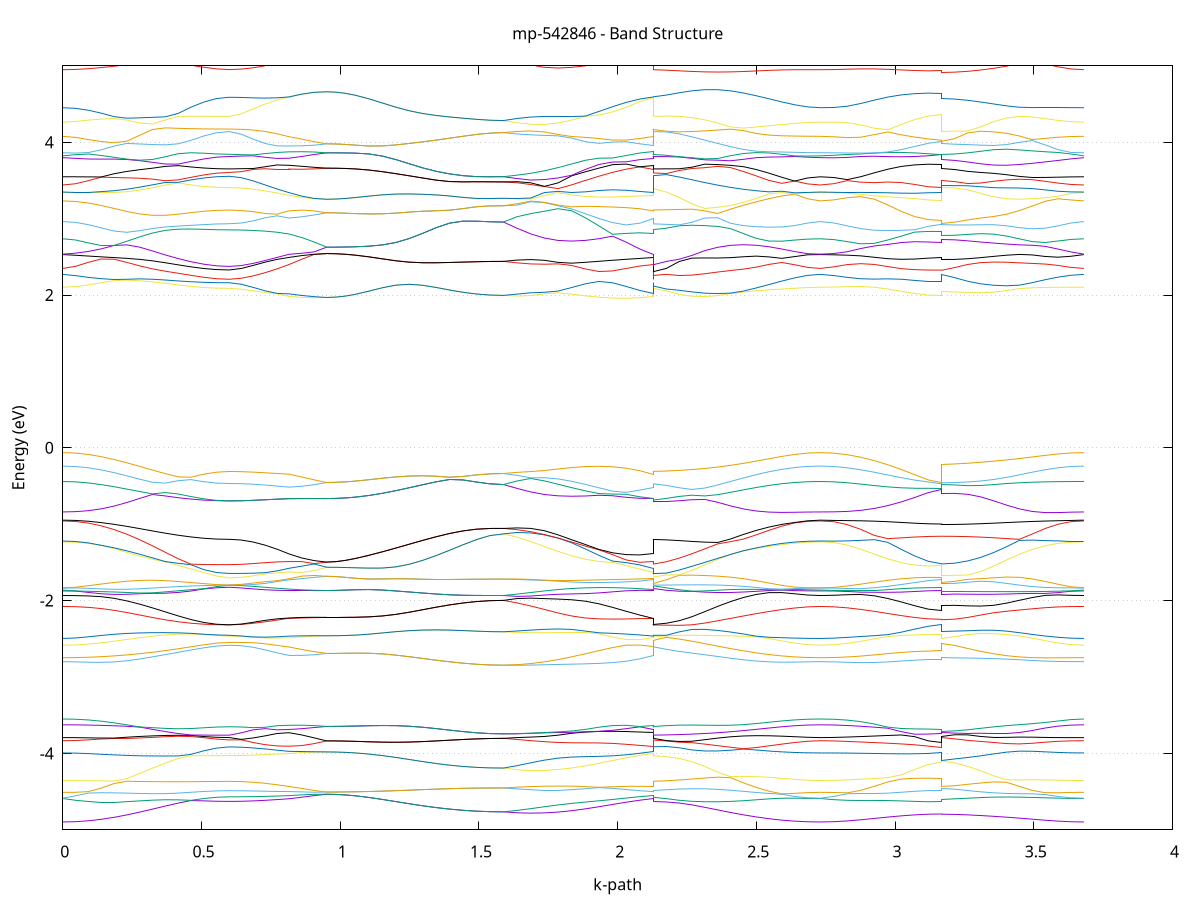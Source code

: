 set title 'mp-542846 - Band Structure'
set xlabel 'k-path'
set ylabel 'Energy (eV)'
set grid y
set yrange [-5:5]
set terminal png size 800,600
set output 'mp-542846_bands_gnuplot.png'
plot '-' using 1:2 with lines notitle, '-' using 1:2 with lines notitle, '-' using 1:2 with lines notitle, '-' using 1:2 with lines notitle, '-' using 1:2 with lines notitle, '-' using 1:2 with lines notitle, '-' using 1:2 with lines notitle, '-' using 1:2 with lines notitle, '-' using 1:2 with lines notitle, '-' using 1:2 with lines notitle, '-' using 1:2 with lines notitle, '-' using 1:2 with lines notitle, '-' using 1:2 with lines notitle, '-' using 1:2 with lines notitle, '-' using 1:2 with lines notitle, '-' using 1:2 with lines notitle, '-' using 1:2 with lines notitle, '-' using 1:2 with lines notitle, '-' using 1:2 with lines notitle, '-' using 1:2 with lines notitle, '-' using 1:2 with lines notitle, '-' using 1:2 with lines notitle, '-' using 1:2 with lines notitle, '-' using 1:2 with lines notitle, '-' using 1:2 with lines notitle, '-' using 1:2 with lines notitle, '-' using 1:2 with lines notitle, '-' using 1:2 with lines notitle, '-' using 1:2 with lines notitle, '-' using 1:2 with lines notitle, '-' using 1:2 with lines notitle, '-' using 1:2 with lines notitle, '-' using 1:2 with lines notitle, '-' using 1:2 with lines notitle, '-' using 1:2 with lines notitle, '-' using 1:2 with lines notitle, '-' using 1:2 with lines notitle, '-' using 1:2 with lines notitle, '-' using 1:2 with lines notitle, '-' using 1:2 with lines notitle, '-' using 1:2 with lines notitle, '-' using 1:2 with lines notitle, '-' using 1:2 with lines notitle, '-' using 1:2 with lines notitle, '-' using 1:2 with lines notitle, '-' using 1:2 with lines notitle, '-' using 1:2 with lines notitle, '-' using 1:2 with lines notitle, '-' using 1:2 with lines notitle, '-' using 1:2 with lines notitle, '-' using 1:2 with lines notitle, '-' using 1:2 with lines notitle, '-' using 1:2 with lines notitle, '-' using 1:2 with lines notitle, '-' using 1:2 with lines notitle, '-' using 1:2 with lines notitle, '-' using 1:2 with lines notitle, '-' using 1:2 with lines notitle, '-' using 1:2 with lines notitle, '-' using 1:2 with lines notitle, '-' using 1:2 with lines notitle, '-' using 1:2 with lines notitle, '-' using 1:2 with lines notitle, '-' using 1:2 with lines notitle, '-' using 1:2 with lines notitle, '-' using 1:2 with lines notitle, '-' using 1:2 with lines notitle, '-' using 1:2 with lines notitle, '-' using 1:2 with lines notitle, '-' using 1:2 with lines notitle, '-' using 1:2 with lines notitle, '-' using 1:2 with lines notitle, '-' using 1:2 with lines notitle, '-' using 1:2 with lines notitle, '-' using 1:2 with lines notitle, '-' using 1:2 with lines notitle, '-' using 1:2 with lines notitle, '-' using 1:2 with lines notitle, '-' using 1:2 with lines notitle, '-' using 1:2 with lines notitle, '-' using 1:2 with lines notitle, '-' using 1:2 with lines notitle, '-' using 1:2 with lines notitle, '-' using 1:2 with lines notitle
0.000000 -14.865103
0.046180 -14.864003
0.092359 -14.860503
0.138539 -14.854903
0.184719 -14.847503
0.230898 -14.838703
0.277078 -14.828803
0.323258 -14.818403
0.369438 -14.808203
0.415617 -14.798803
0.461797 -14.790703
0.507977 -14.784403
0.554156 -14.780503
0.600336 -14.779203
0.600336 -14.779203
0.643371 -14.778903
0.686406 -14.778003
0.729441 -14.776503
0.772476 -14.774603
0.815511 -14.772203
0.815511 -14.772203
0.860748 -14.769603
0.905984 -14.767203
0.951220 -14.765003
0.951220 -14.765003
0.985721 -14.765303
1.020222 -14.766103
1.054723 -14.767503
1.054723 -14.767503
1.103235 -14.770303
1.151746 -14.774003
1.200258 -14.778303
1.248769 -14.783103
1.297281 -14.788103
1.345792 -14.793003
1.394304 -14.797403
1.442815 -14.801203
1.491327 -14.804103
1.539838 -14.806003
1.588350 -14.806603
1.588350 -14.806603
1.637513 -14.807403
1.686677 -14.806803
1.735840 -14.804803
1.785003 -14.801403
1.834167 -14.796903
1.883330 -14.791803
1.932493 -14.786303
1.981657 -14.781103
2.030820 -14.776703
2.079984 -14.773603
2.129147 -14.772203
2.129147 -14.779203
2.129147 -14.779403
2.129147 -14.779403
2.175408 -14.780603
2.221670 -14.783503
2.267931 -14.788703
2.314193 -14.796403
2.360454 -14.806003
2.406715 -14.816603
2.452977 -14.827303
2.499238 -14.837603
2.545500 -14.846903
2.591761 -14.854603
2.638023 -14.860303
2.684284 -14.863903
2.730545 -14.865103
2.730545 -14.865103
2.779179 -14.863803
2.827813 -14.859903
2.876447 -14.853803
2.925080 -14.845703
2.973714 -14.836303
3.022348 -14.826403
3.070982 -14.817003
3.119615 -14.809603
3.168249 -14.806703
3.168249 -14.789803
3.214839 -14.792103
3.261429 -14.797803
3.308019 -14.805703
3.354610 -14.815003
3.401200 -14.825303
3.447790 -14.835603
3.494380 -14.845203
3.540970 -14.853503
3.587560 -14.859803
3.634150 -14.863803
3.680740 -14.865103
e
0.000000 -14.744203
0.046180 -14.744303
0.092359 -14.744603
0.138539 -14.745103
0.184719 -14.745703
0.230898 -14.746503
0.277078 -14.747303
0.323258 -14.748203
0.369438 -14.749103
0.415617 -14.749903
0.461797 -14.750603
0.507977 -14.751103
0.554156 -14.751503
0.600336 -14.751603
0.600336 -14.751603
0.643371 -14.751903
0.686406 -14.752803
0.729441 -14.754403
0.772476 -14.756503
0.815511 -14.759203
0.815511 -14.759203
0.860748 -14.761003
0.905984 -14.763003
0.951220 -14.765003
0.951220 -14.765003
0.985721 -14.765303
1.020222 -14.766103
1.054723 -14.767503
1.054723 -14.767503
1.103235 -14.770303
1.151746 -14.774003
1.200258 -14.778303
1.248769 -14.783103
1.297281 -14.788103
1.345792 -14.793003
1.394304 -14.797403
1.442815 -14.801203
1.491327 -14.804103
1.539838 -14.806003
1.588350 -14.806603
1.588350 -14.806603
1.637513 -14.804303
1.686677 -14.800703
1.735840 -14.796203
1.785003 -14.790903
1.834167 -14.785303
1.883330 -14.779703
1.932493 -14.774303
1.981657 -14.769403
2.030820 -14.765203
2.079984 -14.761803
2.129147 -14.759203
2.129147 -14.751603
2.129147 -14.752003
2.129147 -14.752003
2.175408 -14.753503
2.221670 -14.755203
2.267931 -14.756303
2.314193 -14.756203
2.360454 -14.755103
2.406715 -14.753403
2.452977 -14.751503
2.499238 -14.749603
2.545500 -14.747803
2.591761 -14.746303
2.638023 -14.745103
2.684284 -14.744403
2.730545 -14.744203
2.730545 -14.744203
2.779179 -14.744403
2.827813 -14.745003
2.876447 -14.746203
2.925080 -14.748203
2.973714 -14.751003
3.022348 -14.754703
3.070982 -14.759003
3.119615 -14.763003
3.168249 -14.764803
3.168249 -14.780003
3.214839 -14.778603
3.261429 -14.775603
3.308019 -14.772003
3.354610 -14.767703
3.401200 -14.763103
3.447790 -14.758403
3.494380 -14.753903
3.540970 -14.749903
3.587560 -14.746803
3.634150 -14.744903
3.680740 -14.744203
e
0.000000 -13.452603
0.046180 -13.452603
0.092359 -13.452303
0.138539 -13.451803
0.184719 -13.453403
0.230898 -13.459003
0.277078 -13.465003
0.323258 -13.471103
0.369438 -13.477203
0.415617 -13.482703
0.461797 -13.487503
0.507977 -13.491203
0.554156 -13.493603
0.600336 -13.494403
0.600336 -13.494403
0.643371 -13.493903
0.686406 -13.492503
0.729441 -13.490003
0.772476 -13.486603
0.815511 -13.482303
0.815511 -13.482303
0.860748 -13.479503
0.905984 -13.476303
0.951220 -13.472803
0.951220 -13.472803
0.985721 -13.473503
1.020222 -13.475303
1.054723 -13.477603
1.054723 -13.477603
1.103235 -13.480503
1.151746 -13.482403
1.200258 -13.482803
1.248769 -13.481503
1.297281 -13.478503
1.345792 -13.474103
1.394304 -13.468703
1.442815 -13.462803
1.491327 -13.457303
1.539838 -13.453103
1.588350 -13.451503
1.588350 -13.451503
1.637513 -13.456903
1.686677 -13.464203
1.735840 -13.472003
1.785003 -13.478803
1.834167 -13.483703
1.883330 -13.486003
1.932493 -13.485403
1.981657 -13.482003
2.030820 -13.476203
2.079984 -13.478303
2.129147 -13.482303
2.129147 -13.494403
2.129147 -13.494203
2.129147 -13.494203
2.175408 -13.493103
2.221670 -13.491203
2.267931 -13.488503
2.314193 -13.485203
2.360454 -13.481303
2.406715 -13.476903
2.452977 -13.472303
2.499238 -13.467503
2.545500 -13.463003
2.591761 -13.458903
2.638023 -13.455603
2.684284 -13.453403
2.730545 -13.452603
2.730545 -13.452603
2.779179 -13.453203
2.827813 -13.456503
2.876447 -13.463403
2.925080 -13.472203
2.973714 -13.481403
3.022348 -13.489803
3.070982 -13.496503
3.119615 -13.500803
3.168249 -13.502303
3.168249 -13.532203
3.214839 -13.529803
3.261429 -13.522803
3.308019 -13.511803
3.354610 -13.497903
3.401200 -13.482403
3.447790 -13.466703
3.494380 -13.452603
3.540970 -13.447103
3.587560 -13.449803
3.634150 -13.451903
3.680740 -13.452603
e
0.000000 -13.442003
0.046180 -13.442803
0.092359 -13.445103
0.138539 -13.448703
0.184719 -13.451003
0.230898 -13.449803
0.277078 -13.448203
0.323258 -13.448303
0.369438 -13.456003
0.415617 -13.463103
0.461797 -13.469203
0.507977 -13.473703
0.554156 -13.476603
0.600336 -13.477503
0.600336 -13.477503
0.643371 -13.476503
0.686406 -13.473703
0.729441 -13.469203
0.772476 -13.463303
0.815511 -13.461203
0.815511 -13.461203
0.860748 -13.465203
0.905984 -13.469103
0.951220 -13.472803
0.951220 -13.472803
0.985721 -13.473503
1.020222 -13.475303
1.054723 -13.477603
1.054723 -13.477603
1.103235 -13.480503
1.151746 -13.482403
1.200258 -13.482803
1.248769 -13.481503
1.297281 -13.478503
1.345792 -13.474103
1.394304 -13.468703
1.442815 -13.462803
1.491327 -13.457303
1.539838 -13.453103
1.588350 -13.451503
1.588350 -13.451503
1.637513 -13.449003
1.686677 -13.449303
1.735840 -13.451403
1.785003 -13.454703
1.834167 -13.458603
1.883330 -13.462803
1.932493 -13.467003
1.981657 -13.471003
2.030820 -13.474703
2.079984 -13.468903
2.129147 -13.461203
2.129147 -13.477503
2.129147 -13.477403
2.129147 -13.477403
2.175408 -13.476803
2.221670 -13.475703
2.267931 -13.474103
2.314193 -13.472003
2.360454 -13.469403
2.406715 -13.466303
2.452977 -13.462603
2.499238 -13.458603
2.545500 -13.454303
2.591761 -13.450003
2.638023 -13.446103
2.684284 -13.443103
2.730545 -13.442003
2.730545 -13.442003
2.779179 -13.442903
2.827813 -13.443403
2.876447 -13.441703
2.925080 -13.439003
2.973714 -13.438103
3.022348 -13.441303
3.070982 -13.445203
3.119615 -13.448003
3.168249 -13.449003
3.168249 -13.442003
3.214839 -13.442103
3.261429 -13.442703
3.308019 -13.443403
3.354610 -13.444203
3.401200 -13.444803
3.447790 -13.445103
3.494380 -13.445103
3.540970 -13.444903
3.587560 -13.443503
3.634150 -13.442403
3.680740 -13.442003
e
0.000000 -13.425303
0.046180 -13.425103
0.092359 -13.424703
0.138539 -13.424003
0.184719 -13.426503
0.230898 -13.433103
0.277078 -13.440503
0.323258 -13.446303
0.369438 -13.444103
0.415617 -13.441703
0.461797 -13.439503
0.507977 -13.437603
0.554156 -13.436303
0.600336 -13.435803
0.600336 -13.435803
0.643371 -13.437203
0.686406 -13.441103
0.729441 -13.446803
0.772476 -13.453703
0.815511 -13.456503
0.815511 -13.456503
0.860748 -13.452603
0.905984 -13.448403
0.951220 -13.444103
0.951220 -13.444103
0.985721 -13.443103
1.020222 -13.440403
1.054723 -13.436603
1.054723 -13.436603
1.103235 -13.430703
1.151746 -13.424703
1.200258 -13.419403
1.248769 -13.415003
1.297281 -13.411803
1.345792 -13.410003
1.394304 -13.409603
1.442815 -13.410303
1.491327 -13.411903
1.539838 -13.413503
1.588350 -13.414203
1.588350 -13.414203
1.637513 -13.417703
1.686677 -13.419903
1.735840 -13.421603
1.785003 -13.423203
1.834167 -13.425003
1.883330 -13.426903
1.932493 -13.428803
1.981657 -13.430603
2.030820 -13.436703
2.079984 -13.447703
2.129147 -13.456503
2.129147 -13.435803
2.129147 -13.435603
2.129147 -13.435603
2.175408 -13.434903
2.221670 -13.433703
2.267931 -13.432103
2.314193 -13.430303
2.360454 -13.428303
2.406715 -13.426403
2.452977 -13.424703
2.499238 -13.423603
2.545500 -13.423003
2.591761 -13.423203
2.638023 -13.423903
2.684284 -13.424803
2.730545 -13.425303
2.730545 -13.425303
2.779179 -13.425003
2.827813 -13.424703
2.876447 -13.425803
2.925080 -13.428503
2.973714 -13.430003
3.022348 -13.427503
3.070982 -13.424203
3.119615 -13.421603
3.168249 -13.420703
3.168249 -13.409803
3.214839 -13.411103
3.261429 -13.414203
3.308019 -13.418603
3.354610 -13.423703
3.401200 -13.429203
3.447790 -13.434603
3.494380 -13.438803
3.540970 -13.435803
3.587560 -13.428503
3.634150 -13.425503
3.680740 -13.425303
e
0.000000 -13.413703
0.046180 -13.414603
0.092359 -13.417003
0.138539 -13.421103
0.184719 -13.423303
0.230898 -13.422603
0.277078 -13.421903
0.323258 -13.421403
0.369438 -13.421103
0.415617 -13.421103
0.461797 -13.421203
0.507977 -13.421403
0.554156 -13.421703
0.600336 -13.421803
0.600336 -13.421803
0.643371 -13.422003
0.686406 -13.422903
0.729441 -13.424803
0.772476 -13.427703
0.815511 -13.431703
0.815511 -13.431703
0.860748 -13.435503
0.905984 -13.439703
0.951220 -13.444103
0.951220 -13.444103
0.985721 -13.443103
1.020222 -13.440403
1.054723 -13.436603
1.054723 -13.436603
1.103235 -13.430703
1.151746 -13.424703
1.200258 -13.419403
1.248769 -13.415003
1.297281 -13.411803
1.345792 -13.410003
1.394304 -13.409603
1.442815 -13.410303
1.491327 -13.411903
1.539838 -13.413503
1.588350 -13.414203
1.588350 -13.414203
1.637513 -13.409603
1.686677 -13.404803
1.735840 -13.401303
1.785003 -13.400103
1.834167 -13.402003
1.883330 -13.407203
1.932493 -13.415203
1.981657 -13.425403
2.030820 -13.431903
2.079984 -13.432503
2.129147 -13.431703
2.129147 -13.421803
2.129147 -13.421603
2.129147 -13.421603
2.175408 -13.421103
2.221670 -13.420103
2.267931 -13.418903
2.314193 -13.417603
2.360454 -13.416203
2.406715 -13.414903
2.452977 -13.413903
2.499238 -13.413303
2.545500 -13.413003
2.591761 -13.413003
2.638023 -13.413303
2.684284 -13.413603
2.730545 -13.413703
2.730545 -13.413703
2.779179 -13.414103
2.827813 -13.414803
2.876447 -13.415103
2.925080 -13.414303
2.973714 -13.413003
3.022348 -13.411803
3.070982 -13.410903
3.119615 -13.410603
3.168249 -13.410503
3.168249 -13.402303
3.214839 -13.402103
3.261429 -13.401903
3.308019 -13.402303
3.354610 -13.403503
3.401200 -13.405503
3.447790 -13.408103
3.494380 -13.411103
3.540970 -13.413903
3.587560 -13.415503
3.634150 -13.414703
3.680740 -13.413703
e
0.000000 -12.126203
0.046180 -12.126603
0.092359 -12.127803
0.138539 -12.134803
0.184719 -12.146003
0.230898 -12.159203
0.277078 -12.173703
0.323258 -12.188703
0.369438 -12.203403
0.415617 -12.216903
0.461797 -12.228303
0.507977 -12.237003
0.554156 -12.242403
0.600336 -12.244303
0.600336 -12.244303
0.643371 -12.243003
0.686406 -12.239003
0.729441 -12.232803
0.772476 -12.224603
0.815511 -12.215103
0.815511 -12.215103
0.860748 -12.210403
0.905984 -12.205303
0.951220 -12.199803
0.951220 -12.199803
0.985721 -12.199203
1.020222 -12.197303
1.054723 -12.194203
1.054723 -12.194203
1.103235 -12.188103
1.151746 -12.180403
1.200258 -12.171703
1.248769 -12.162503
1.297281 -12.153403
1.345792 -12.144903
1.394304 -12.137503
1.442815 -12.131503
1.491327 -12.127003
1.539838 -12.124303
1.588350 -12.123403
1.588350 -12.123403
1.637513 -12.132003
1.686677 -12.142603
1.735840 -12.154003
1.785003 -12.165103
1.834167 -12.175203
1.883330 -12.183203
1.932493 -12.188603
1.981657 -12.191003
2.030820 -12.190603
2.079984 -12.201903
2.129147 -12.215103
2.129147 -12.244303
2.129147 -12.243603
2.129147 -12.243603
2.175408 -12.240603
2.221670 -12.235303
2.267931 -12.227903
2.314193 -12.218703
2.360454 -12.208103
2.406715 -12.196403
2.452977 -12.184203
2.499238 -12.172003
2.545500 -12.160103
2.591761 -12.149003
2.638023 -12.139003
2.684284 -12.130703
2.730545 -12.126203
2.730545 -12.126203
2.779179 -12.129503
2.827813 -12.136403
2.876447 -12.145103
2.925080 -12.154603
2.973714 -12.164103
3.022348 -12.172503
3.070982 -12.179303
3.119615 -12.183603
3.168249 -12.185103
3.168249 -12.186203
3.214839 -12.185103
3.261429 -12.182003
3.308019 -12.176903
3.354610 -12.170403
3.401200 -12.162803
3.447790 -12.154703
3.494380 -12.146603
3.540970 -12.139103
3.587560 -12.132803
3.634150 -12.128103
3.680740 -12.126203
e
0.000000 -12.119403
0.046180 -12.121203
0.092359 -12.126403
0.138539 -12.129703
0.184719 -12.132303
0.230898 -12.135303
0.277078 -12.138703
0.323258 -12.142103
0.369438 -12.145403
0.415617 -12.148503
0.461797 -12.151103
0.507977 -12.153003
0.554156 -12.154203
0.600336 -12.154603
0.600336 -12.154603
0.643371 -12.155903
0.686406 -12.159503
0.729441 -12.165303
0.772476 -12.172803
0.815511 -12.181703
0.815511 -12.181703
0.860748 -12.187903
0.905984 -12.194003
0.951220 -12.199803
0.951220 -12.199803
0.985721 -12.199203
1.020222 -12.197303
1.054723 -12.194203
1.054723 -12.194203
1.103235 -12.188103
1.151746 -12.180403
1.200258 -12.171703
1.248769 -12.162503
1.297281 -12.153403
1.345792 -12.144903
1.394304 -12.137503
1.442815 -12.131503
1.491327 -12.127003
1.539838 -12.124303
1.588350 -12.123403
1.588350 -12.123403
1.637513 -12.117403
1.686677 -12.114703
1.735840 -12.115803
1.785003 -12.120703
1.834167 -12.129203
1.883330 -12.141003
1.932493 -12.155103
1.981657 -12.170703
2.030820 -12.186703
2.079984 -12.187303
2.129147 -12.181703
2.129147 -12.154603
2.129147 -12.154003
2.129147 -12.154003
2.175408 -12.151603
2.221670 -12.147403
2.267931 -12.142003
2.314193 -12.135803
2.360454 -12.129503
2.406715 -12.123603
2.452977 -12.118603
2.499238 -12.114803
2.545500 -12.112603
2.591761 -12.112203
2.638023 -12.113503
2.684284 -12.116603
2.730545 -12.119403
2.730545 -12.119403
2.779179 -12.118203
2.827813 -12.117503
2.876447 -12.118403
2.925080 -12.120703
2.973714 -12.123803
3.022348 -12.127203
3.070982 -12.130103
3.119615 -12.132103
3.168249 -12.132803
3.168249 -12.132203
3.214839 -12.131803
3.261429 -12.130603
3.308019 -12.128903
3.354610 -12.126703
3.401200 -12.124403
3.447790 -12.122103
3.494380 -12.120303
3.540970 -12.119003
3.587560 -12.118603
3.634150 -12.118903
3.680740 -12.119403
e
0.000000 -11.487303
0.046180 -11.485203
0.092359 -11.479003
0.138539 -11.469103
0.184719 -11.455903
0.230898 -11.440003
0.277078 -11.422203
0.323258 -11.403603
0.369438 -11.385103
0.415617 -11.380303
0.461797 -11.390703
0.507977 -11.398503
0.554156 -11.403403
0.600336 -11.405003
0.600336 -11.405003
0.643371 -11.404803
0.686406 -11.404003
0.729441 -11.402903
0.772476 -11.401403
0.815511 -11.399703
0.815511 -11.399703
0.860748 -11.391203
0.905984 -11.380703
0.951220 -11.369003
0.951220 -11.369003
0.985721 -11.369103
1.020222 -11.369503
1.054723 -11.370103
1.054723 -11.370103
1.103235 -11.371403
1.151746 -11.373003
1.200258 -11.374903
1.248769 -11.376903
1.297281 -11.379103
1.345792 -11.381203
1.394304 -11.383103
1.442815 -11.384703
1.491327 -11.385903
1.539838 -11.386703
1.588350 -11.387003
1.588350 -11.387003
1.637513 -11.398703
1.686677 -11.409003
1.735840 -11.417603
1.785003 -11.424103
1.834167 -11.428103
1.883330 -11.429503
1.932493 -11.428303
1.981657 -11.424503
2.030820 -11.418303
2.079984 -11.409903
2.129147 -11.399703
2.129147 -11.405003
2.129147 -11.405703
2.129147 -11.405703
2.175408 -11.408603
2.221670 -11.413703
2.267931 -11.420503
2.314193 -11.428603
2.360454 -11.437703
2.406715 -11.447103
2.452977 -11.456303
2.499238 -11.464903
2.545500 -11.472503
2.591761 -11.478803
2.638023 -11.483403
2.684284 -11.486303
2.730545 -11.487303
2.730545 -11.487303
2.779179 -11.485603
2.827813 -11.480703
2.876447 -11.472703
2.925080 -11.461903
2.973714 -11.448603
3.022348 -11.433303
3.070982 -11.416603
3.119615 -11.399003
3.168249 -11.381303
3.168249 -11.441803
3.214839 -11.442903
3.261429 -11.445903
3.308019 -11.450503
3.354610 -11.456303
3.401200 -11.462703
3.447790 -11.469203
3.494380 -11.475203
3.540970 -11.480203
3.587560 -11.484103
3.634150 -11.486403
3.680740 -11.487303
e
0.000000 -11.288203
0.046180 -11.289903
0.092359 -11.295103
0.138539 -11.303203
0.184719 -11.314003
0.230898 -11.326603
0.277078 -11.340303
0.323258 -11.354403
0.369438 -11.368003
0.415617 -11.367903
0.461797 -11.353103
0.507977 -11.341703
0.554156 -11.334503
0.600336 -11.332103
0.600336 -11.332103
0.643371 -11.332203
0.686406 -11.332803
0.729441 -11.333703
0.772476 -11.335103
0.815511 -11.337003
0.815511 -11.337003
0.860748 -11.346103
0.905984 -11.357203
0.951220 -11.369003
0.951220 -11.369003
0.985721 -11.369103
1.020222 -11.369503
1.054723 -11.370103
1.054723 -11.370103
1.103235 -11.371403
1.151746 -11.373003
1.200258 -11.374903
1.248769 -11.376903
1.297281 -11.379103
1.345792 -11.381203
1.394304 -11.383103
1.442815 -11.384703
1.491327 -11.385903
1.539838 -11.386703
1.588350 -11.387003
1.588350 -11.387003
1.637513 -11.374503
1.686677 -11.361903
1.735840 -11.349803
1.785003 -11.338803
1.834167 -11.329503
1.883330 -11.322603
1.932493 -11.318603
1.981657 -11.317903
2.030820 -11.320803
2.079984 -11.327203
2.129147 -11.337003
2.129147 -11.332103
2.129147 -11.331703
2.129147 -11.331703
2.175408 -11.330303
2.221670 -11.327903
2.267931 -11.324503
2.314193 -11.320403
2.360454 -11.315703
2.406715 -11.310803
2.452977 -11.305803
2.499238 -11.301003
2.545500 -11.296803
2.591761 -11.293203
2.638023 -11.290403
2.684284 -11.288803
2.730545 -11.288203
2.730545 -11.288203
2.779179 -11.289403
2.827813 -11.293203
2.876447 -11.299403
2.925080 -11.308103
2.973714 -11.319103
3.022348 -11.332303
3.070982 -11.347303
3.119615 -11.363803
3.168249 -11.381203
3.168249 -11.311703
3.214839 -11.311303
3.261429 -11.310003
3.308019 -11.307903
3.354610 -11.305203
3.401200 -11.302003
3.447790 -11.298703
3.494380 -11.295403
3.540970 -11.292503
3.587560 -11.290203
3.634150 -11.288703
3.680740 -11.288203
e
0.000000 -8.815503
0.046180 -8.814603
0.092359 -8.812303
0.138539 -8.809603
0.184719 -8.808203
0.230898 -8.810003
0.277078 -8.816103
0.323258 -8.826603
0.369438 -8.840503
0.415617 -8.855703
0.461797 -8.870103
0.507977 -8.881903
0.554156 -8.889603
0.600336 -8.892303
0.600336 -8.892303
0.643371 -8.889203
0.686406 -8.879903
0.729441 -8.864903
0.772476 -8.844603
0.815511 -8.819703
0.815511 -8.819703
0.860748 -8.790103
0.905984 -8.757303
0.951220 -8.723103
0.951220 -8.723103
0.985721 -8.723203
1.020222 -8.723503
1.054723 -8.724103
1.054723 -8.724103
1.103235 -8.725403
1.151746 -8.727403
1.200258 -8.730203
1.248769 -8.734003
1.297281 -8.738903
1.345792 -8.744603
1.394304 -8.750803
1.442815 -8.756703
1.491327 -8.761503
1.539838 -8.764703
1.588350 -8.765803
1.588350 -8.765803
1.637513 -8.773703
1.686677 -8.779703
1.735840 -8.784303
1.785003 -8.788203
1.834167 -8.792403
1.883330 -8.797403
1.932493 -8.803303
1.981657 -8.809503
2.030820 -8.815103
2.079984 -8.818803
2.129147 -8.819703
2.129147 -8.892303
2.129147 -8.891603
2.129147 -8.891603
2.175408 -8.888703
2.221670 -8.883703
2.267931 -8.876903
2.314193 -8.869003
2.360454 -8.860603
2.406715 -8.852303
2.452977 -8.844903
2.499238 -8.838503
2.545500 -8.833003
2.591761 -8.827803
2.638023 -8.822603
2.684284 -8.817803
2.730545 -8.815503
2.730545 -8.815503
2.779179 -8.816303
2.827813 -8.817403
2.876447 -8.816903
2.925080 -8.814403
2.973714 -8.810003
3.022348 -8.804503
3.070982 -8.798803
3.119615 -8.794303
3.168249 -8.792603
3.168249 -8.770803
3.214839 -8.771703
3.261429 -8.774203
3.308019 -8.778403
3.354610 -8.784103
3.401200 -8.791003
3.447790 -8.798403
3.494380 -8.805203
3.540970 -8.810603
3.587560 -8.813803
3.634150 -8.815203
3.680740 -8.815503
e
0.000000 -8.779403
0.046180 -8.776003
0.092359 -8.766203
0.138539 -8.750303
0.184719 -8.729403
0.230898 -8.704503
0.277078 -8.677203
0.323258 -8.649603
0.369438 -8.650503
0.415617 -8.653303
0.461797 -8.655503
0.507977 -8.657303
0.554156 -8.658303
0.600336 -8.658703
0.600336 -8.658703
0.643371 -8.657103
0.686406 -8.652603
0.729441 -8.645303
0.772476 -8.635803
0.815511 -8.633103
0.815511 -8.633103
0.860748 -8.658203
0.905984 -8.689303
0.951220 -8.723103
0.951220 -8.723103
0.985721 -8.723203
1.020222 -8.723503
1.054723 -8.724103
1.054723 -8.724103
1.103235 -8.725403
1.151746 -8.727403
1.200258 -8.730203
1.248769 -8.734003
1.297281 -8.738903
1.345792 -8.744603
1.394304 -8.750803
1.442815 -8.756703
1.491327 -8.761503
1.539838 -8.764703
1.588350 -8.765803
1.588350 -8.765803
1.637513 -8.755603
1.686677 -8.743003
1.735840 -8.728303
1.785003 -8.711903
1.834167 -8.694603
1.883330 -8.677403
1.932493 -8.661703
1.981657 -8.649103
2.030820 -8.640803
2.079984 -8.636003
2.129147 -8.633103
2.129147 -8.658703
2.129147 -8.657503
2.129147 -8.657503
2.175408 -8.652503
2.221670 -8.643903
2.267931 -8.650403
2.314193 -8.665803
2.360454 -8.680903
2.406715 -8.695303
2.452977 -8.709303
2.499238 -8.723303
2.545500 -8.737703
2.591761 -8.752003
2.638023 -8.765103
2.684284 -8.775203
2.730545 -8.779403
2.730545 -8.779403
2.779179 -8.775203
2.827813 -8.764603
2.876447 -8.750303
2.925080 -8.734603
2.973714 -8.719103
3.022348 -8.705403
3.070982 -8.694703
3.119615 -8.688103
3.168249 -8.685903
3.168249 -8.706003
3.214839 -8.706003
3.261429 -8.707203
3.308019 -8.711203
3.354610 -8.718903
3.401200 -8.729003
3.447790 -8.740003
3.494380 -8.750903
3.540970 -8.761303
3.587560 -8.770403
3.634150 -8.776903
3.680740 -8.779403
e
0.000000 -8.630903
0.046180 -8.631303
0.092359 -8.632403
0.138539 -8.634403
0.184719 -8.637103
0.230898 -8.640303
0.277078 -8.643903
0.323258 -8.647303
0.369438 -8.625303
0.415617 -8.612303
0.461797 -8.610803
0.507977 -8.612003
0.554156 -8.613203
0.600336 -8.613703
0.600336 -8.613703
0.643371 -8.613603
0.686406 -8.613403
0.729441 -8.614003
0.772476 -8.618203
0.815511 -8.624903
0.815511 -8.624903
0.860748 -8.611203
0.905984 -8.599403
0.951220 -8.592103
0.951220 -8.592103
0.985721 -8.592703
1.020222 -8.594403
1.054723 -8.597303
1.054723 -8.597303
1.103235 -8.602803
1.151746 -8.609703
1.200258 -8.617303
1.248769 -8.624803
1.297281 -8.631503
1.345792 -8.637003
1.394304 -8.641003
1.442815 -8.643703
1.491327 -8.645303
1.539838 -8.646103
1.588350 -8.646303
1.588350 -8.646303
1.637513 -8.647603
1.686677 -8.646503
1.735840 -8.644003
1.785003 -8.641103
1.834167 -8.639203
1.883330 -8.638303
1.932493 -8.637503
1.981657 -8.635903
2.030820 -8.633103
2.079984 -8.629303
2.129147 -8.624903
2.129147 -8.613703
2.129147 -8.615703
2.129147 -8.615703
2.175408 -8.623603
2.221670 -8.635803
2.267931 -8.632303
2.314193 -8.618403
2.360454 -8.603103
2.406715 -8.596103
2.452977 -8.604503
2.499238 -8.607803
2.545500 -8.605103
2.591761 -8.610503
2.638023 -8.621603
2.684284 -8.628603
2.730545 -8.630903
2.730545 -8.630903
2.779179 -8.629703
2.827813 -8.626203
2.876447 -8.620203
2.925080 -8.612403
2.973714 -8.625103
3.022348 -8.639503
3.070982 -8.651803
3.119615 -8.660003
3.168249 -8.662903
3.168249 -8.636803
3.214839 -8.638503
3.261429 -8.641903
3.308019 -8.643503
3.354610 -8.641103
3.401200 -8.635103
3.447790 -8.627803
3.494380 -8.621903
3.540970 -8.621203
3.587560 -8.625303
3.634150 -8.629303
3.680740 -8.630903
e
0.000000 -8.554103
0.046180 -8.555003
0.092359 -8.557303
0.138539 -8.562403
0.184719 -8.568303
0.230898 -8.574403
0.277078 -8.580203
0.323258 -8.584803
0.369438 -8.586103
0.415617 -8.577403
0.461797 -8.560103
0.507977 -8.544103
0.554156 -8.533403
0.600336 -8.529703
0.600336 -8.529703
0.643371 -8.534003
0.686406 -8.546003
0.729441 -8.563103
0.772476 -8.580903
0.815511 -8.591103
0.815511 -8.591103
0.860748 -8.591103
0.905984 -8.590003
0.951220 -8.592103
0.951220 -8.592103
0.985721 -8.592703
1.020222 -8.594403
1.054723 -8.597303
1.054723 -8.597303
1.103235 -8.602803
1.151746 -8.609703
1.200258 -8.617303
1.248769 -8.624803
1.297281 -8.631503
1.345792 -8.637003
1.394304 -8.641003
1.442815 -8.643703
1.491327 -8.645303
1.539838 -8.646103
1.588350 -8.646303
1.588350 -8.646303
1.637513 -8.642703
1.686677 -8.637103
1.735840 -8.630603
1.785003 -8.624203
1.834167 -8.619103
1.883330 -8.615503
1.932493 -8.612603
1.981657 -8.609003
2.030820 -8.603503
2.079984 -8.596903
2.129147 -8.591103
2.129147 -8.529703
2.129147 -8.531203
2.129147 -8.531203
2.175408 -8.536903
2.221670 -8.546003
2.267931 -8.557603
2.314193 -8.570803
2.360454 -8.584203
2.406715 -8.587103
2.452977 -8.571403
2.499238 -8.577703
2.545500 -8.595603
2.591761 -8.596903
2.638023 -8.584503
2.684284 -8.569503
2.730545 -8.554103
2.730545 -8.554103
2.779179 -8.566303
2.827813 -8.580203
2.876447 -8.594803
2.925080 -8.609503
2.973714 -8.602003
3.022348 -8.591603
3.070982 -8.582103
3.119615 -8.575503
3.168249 -8.573203
3.168249 -8.585103
3.214839 -8.584803
3.261429 -8.583003
3.308019 -8.579603
3.354610 -8.575303
3.401200 -8.572803
3.447790 -8.575903
3.494380 -8.581503
3.540970 -8.581303
3.587560 -8.574103
3.634150 -8.563803
3.680740 -8.554103
e
0.000000 -8.551703
0.046180 -8.553203
0.092359 -8.557103
0.138539 -8.560003
0.184719 -8.561403
0.230898 -8.559903
0.277078 -8.554403
0.323258 -8.545003
0.369438 -8.532803
0.415617 -8.519503
0.461797 -8.507003
0.507977 -8.496903
0.554156 -8.490303
0.600336 -8.488003
0.600336 -8.488003
0.643371 -8.488503
0.686406 -8.490103
0.729441 -8.492603
0.772476 -8.495603
0.815511 -8.498903
0.815511 -8.498903
0.860748 -8.501603
0.905984 -8.501903
0.951220 -8.497703
0.951220 -8.497703
0.985721 -8.497903
1.020222 -8.498503
1.054723 -8.499403
1.054723 -8.499403
1.103235 -8.501103
1.151746 -8.503203
1.200258 -8.505503
1.248769 -8.507803
1.297281 -8.509803
1.345792 -8.511603
1.394304 -8.512903
1.442815 -8.514003
1.491327 -8.514703
1.539838 -8.515003
1.588350 -8.515203
1.588350 -8.515203
1.637513 -8.521003
1.686677 -8.527603
1.735840 -8.533603
1.785003 -8.537303
1.834167 -8.536903
1.883330 -8.532103
1.932493 -8.524203
1.981657 -8.515003
2.030820 -8.506803
2.079984 -8.501003
2.129147 -8.498903
2.129147 -8.488003
2.129147 -8.486703
2.129147 -8.486703
2.175408 -8.481903
2.221670 -8.475803
2.267931 -8.477503
2.314193 -8.495403
2.360454 -8.515503
2.406715 -8.536603
2.452977 -8.557703
2.499238 -8.556803
2.545500 -8.544003
2.591761 -8.533403
2.638023 -8.525603
2.684284 -8.536003
2.730545 -8.551703
2.730545 -8.551703
2.779179 -8.540803
2.827813 -8.533003
2.876447 -8.532403
2.925080 -8.535303
2.973714 -8.539203
3.022348 -8.543103
3.070982 -8.546303
3.119615 -8.548503
3.168249 -8.549203
3.168249 -8.546303
3.214839 -8.543903
3.261429 -8.538003
3.308019 -8.531603
3.354610 -8.533503
3.401200 -8.541803
3.447790 -8.543503
3.494380 -8.539603
3.540970 -8.535503
3.587560 -8.536303
3.634150 -8.543103
3.680740 -8.551703
e
0.000000 -8.519103
0.046180 -8.517403
0.092359 -8.512703
0.138539 -8.506303
0.184719 -8.498603
0.230898 -8.490303
0.277078 -8.481603
0.323258 -8.472903
0.369438 -8.464803
0.415617 -8.457603
0.461797 -8.451703
0.507977 -8.447503
0.554156 -8.445003
0.600336 -8.444203
0.600336 -8.444203
0.643371 -8.444403
0.686406 -8.445603
0.729441 -8.448803
0.772476 -8.454903
0.815511 -8.463803
0.815511 -8.463803
0.860748 -8.476203
0.905984 -8.488503
0.951220 -8.497703
0.951220 -8.497703
0.985721 -8.497903
1.020222 -8.498503
1.054723 -8.499403
1.054723 -8.499403
1.103235 -8.501103
1.151746 -8.503203
1.200258 -8.505503
1.248769 -8.507803
1.297281 -8.509803
1.345792 -8.511603
1.394304 -8.512903
1.442815 -8.514003
1.491327 -8.514703
1.539838 -8.515003
1.588350 -8.515203
1.588350 -8.515203
1.637513 -8.510503
1.686677 -8.506803
1.735840 -8.503403
1.785003 -8.499303
1.834167 -8.493703
1.883330 -8.486603
1.932493 -8.478503
1.981657 -8.471003
2.030820 -8.465403
2.079984 -8.462703
2.129147 -8.463803
2.129147 -8.444203
2.129147 -8.445703
2.129147 -8.445703
2.175408 -8.451903
2.221670 -8.462803
2.267931 -8.470403
2.314193 -8.466803
2.360454 -8.465703
2.406715 -8.467703
2.452977 -8.472703
2.499238 -8.480803
2.545500 -8.491503
2.591761 -8.504703
2.638023 -8.519703
2.684284 -8.520803
2.730545 -8.519103
2.730545 -8.519103
2.779179 -8.519003
2.827813 -8.516303
2.876447 -8.508103
2.925080 -8.498303
2.973714 -8.489503
3.022348 -8.482603
3.070982 -8.478003
3.119615 -8.475403
3.168249 -8.474703
3.168249 -8.506103
3.214839 -8.508103
3.261429 -8.513803
3.308019 -8.522303
3.354610 -8.524803
3.401200 -8.521103
3.447790 -8.519403
3.494380 -8.519903
3.540970 -8.521803
3.587560 -8.521903
3.634150 -8.520103
3.680740 -8.519103
e
0.000000 -4.897903
0.046180 -4.893903
0.092359 -4.882203
0.138539 -4.863003
0.184719 -4.837003
0.230898 -4.805203
0.277078 -4.768803
0.323258 -4.729603
0.369438 -4.689603
0.415617 -4.651403
0.461797 -4.617703
0.507977 -4.621403
0.554156 -4.626603
0.600336 -4.628503
0.600336 -4.628503
0.643371 -4.626903
0.686406 -4.622103
0.729441 -4.614403
0.772476 -4.604603
0.815511 -4.594003
0.815511 -4.594003
0.860748 -4.574403
0.905984 -4.552203
0.951220 -4.534903
0.951220 -4.534903
0.985721 -4.537303
1.020222 -4.544303
1.054723 -4.555403
1.054723 -4.555403
1.103235 -4.576703
1.151746 -4.602703
1.200258 -4.630903
1.248769 -4.659103
1.297281 -4.685803
1.345792 -4.709503
1.394304 -4.729403
1.442815 -4.745103
1.491327 -4.756303
1.539838 -4.763003
1.588350 -4.765203
1.588350 -4.765203
1.637513 -4.777503
1.686677 -4.782203
1.735840 -4.779103
1.785003 -4.768203
1.834167 -4.750203
1.883330 -4.726403
1.932493 -4.698503
1.981657 -4.668403
2.030820 -4.638903
2.079984 -4.613003
2.129147 -4.594003
2.129147 -4.628503
2.129147 -4.630003
2.129147 -4.630003
2.175408 -4.636203
2.221670 -4.649503
2.267931 -4.674003
2.314193 -4.706003
2.360454 -4.740003
2.406715 -4.773303
2.452977 -4.804203
2.499238 -4.831703
2.545500 -4.855003
2.591761 -4.873603
2.638023 -4.887003
2.684284 -4.895203
2.730545 -4.897903
2.730545 -4.897903
2.779179 -4.894303
2.827813 -4.884103
2.876447 -4.869103
2.925080 -4.851603
2.973714 -4.833803
3.022348 -4.817703
3.070982 -4.804703
3.119615 -4.796103
3.168249 -4.793103
3.168249 -4.796403
3.214839 -4.798703
3.261429 -4.804803
3.308019 -4.813403
3.354610 -4.823603
3.401200 -4.835003
3.447790 -4.847503
3.494380 -4.861103
3.540970 -4.874703
3.587560 -4.886703
3.634150 -4.894903
3.680740 -4.897903
e
0.000000 -4.590503
0.046180 -4.613903
0.092359 -4.629903
0.138539 -4.637403
0.184719 -4.637403
0.230898 -4.631503
0.277078 -4.622003
0.323258 -4.612403
0.369438 -4.607003
0.415617 -4.608403
0.461797 -4.614403
0.507977 -4.591303
0.554156 -4.574603
0.600336 -4.568803
0.600336 -4.568803
0.643371 -4.568203
0.686406 -4.566103
0.729441 -4.562803
0.772476 -4.558303
0.815511 -4.553003
0.815511 -4.553003
0.860748 -4.543403
0.905984 -4.535503
0.951220 -4.534903
0.951220 -4.534903
0.985721 -4.537303
1.020222 -4.544303
1.054723 -4.555403
1.054723 -4.555403
1.103235 -4.576703
1.151746 -4.602703
1.200258 -4.630903
1.248769 -4.659103
1.297281 -4.685803
1.345792 -4.709503
1.394304 -4.729403
1.442815 -4.745103
1.491327 -4.756303
1.539838 -4.763003
1.588350 -4.765203
1.588350 -4.765203
1.637513 -4.746603
1.686677 -4.723403
1.735840 -4.698603
1.785003 -4.675003
1.834167 -4.654603
1.883330 -4.637103
1.932493 -4.620503
1.981657 -4.603203
2.030820 -4.584803
2.079984 -4.566603
2.129147 -4.553003
2.129147 -4.568803
2.129147 -4.574303
2.129147 -4.574303
2.175408 -4.592803
2.221670 -4.614003
2.267931 -4.627603
2.314193 -4.633103
2.360454 -4.633303
2.406715 -4.628703
2.452977 -4.619803
2.499238 -4.607803
2.545500 -4.595203
2.591761 -4.586803
2.638023 -4.586203
2.684284 -4.589103
2.730545 -4.590503
2.730545 -4.590503
2.779179 -4.605803
2.827813 -4.614403
2.876447 -4.616403
2.925080 -4.615903
2.973714 -4.617503
3.022348 -4.622303
3.070982 -4.628303
3.119615 -4.633003
3.168249 -4.634703
3.168249 -4.597503
3.214839 -4.594603
3.261429 -4.587203
3.308019 -4.578703
3.354610 -4.572603
3.401200 -4.570903
3.447790 -4.572803
3.494380 -4.576603
3.540970 -4.581203
3.587560 -4.585803
3.634150 -4.589203
3.680740 -4.590503
e
0.000000 -4.586703
0.046180 -4.554503
0.092359 -4.519803
0.138539 -4.514803
0.184719 -4.516603
0.230898 -4.520103
0.277078 -4.524603
0.323258 -4.528003
0.369438 -4.527103
0.415617 -4.519903
0.461797 -4.509103
0.507977 -4.498703
0.554156 -4.491303
0.600336 -4.488703
0.600336 -4.488703
0.643371 -4.489603
0.686406 -4.492003
0.729441 -4.495303
0.772476 -4.498503
0.815511 -4.499803
0.815511 -4.499803
0.860748 -4.503903
0.905984 -4.508303
0.951220 -4.506003
0.951220 -4.506003
0.985721 -4.505603
1.020222 -4.504503
1.054723 -4.502703
1.054723 -4.502703
1.103235 -4.499003
1.151746 -4.494103
1.200258 -4.488203
1.248769 -4.481503
1.297281 -4.474603
1.345792 -4.467803
1.394304 -4.461903
1.442815 -4.457403
1.491327 -4.454503
1.539838 -4.453003
1.588350 -4.452503
1.588350 -4.452503
1.637513 -4.464503
1.686677 -4.475903
1.735840 -4.483103
1.785003 -4.483103
1.834167 -4.475203
1.883330 -4.461903
1.932493 -4.447903
1.981657 -4.457503
2.030820 -4.473303
2.079984 -4.488603
2.129147 -4.499803
2.129147 -4.488703
2.129147 -4.485603
2.129147 -4.485603
2.175408 -4.476003
2.221670 -4.467103
2.267931 -4.462603
2.314193 -4.463903
2.360454 -4.470703
2.406715 -4.482203
2.452977 -4.496603
2.499238 -4.511703
2.545500 -4.524103
2.591761 -4.535003
2.638023 -4.563703
2.684284 -4.581003
2.730545 -4.586703
2.730545 -4.586703
2.779179 -4.562503
2.827813 -4.528803
2.876447 -4.524803
2.925080 -4.526203
2.973714 -4.520303
3.022348 -4.508703
3.070982 -4.496303
3.119615 -4.487203
3.168249 -4.483903
3.168249 -4.455603
3.214839 -4.467903
3.261429 -4.486103
3.308019 -4.502903
3.354610 -4.516003
3.401200 -4.524303
3.447790 -4.528203
3.494380 -4.529703
3.540970 -4.539003
3.587560 -4.564103
3.634150 -4.581103
3.680740 -4.586703
e
0.000000 -4.509603
0.046180 -4.509103
0.092359 -4.500403
0.138539 -4.454103
0.184719 -4.395103
0.230898 -4.365003
0.277078 -4.367503
0.323258 -4.369603
0.369438 -4.370903
0.415617 -4.371203
0.461797 -4.370403
0.507977 -4.368803
0.554156 -4.367203
0.600336 -4.366503
0.600336 -4.366503
0.643371 -4.369303
0.686406 -4.377803
0.729441 -4.391803
0.772476 -4.410503
0.815511 -4.432703
0.815511 -4.432703
0.860748 -4.458603
0.905984 -4.485403
0.951220 -4.506003
0.951220 -4.506003
0.985721 -4.505603
1.020222 -4.504503
1.054723 -4.502703
1.054723 -4.502703
1.103235 -4.499003
1.151746 -4.494103
1.200258 -4.488203
1.248769 -4.481503
1.297281 -4.474603
1.345792 -4.467803
1.394304 -4.461903
1.442815 -4.457403
1.491327 -4.454503
1.539838 -4.453003
1.588350 -4.452503
1.588350 -4.452503
1.637513 -4.442203
1.686677 -4.434503
1.735840 -4.429603
1.785003 -4.427603
1.834167 -4.429003
1.883330 -4.434303
1.932493 -4.443903
1.981657 -4.437003
2.030820 -4.431403
2.079984 -4.430903
2.129147 -4.432703
2.129147 -4.366503
2.129147 -4.364903
2.129147 -4.364903
2.175408 -4.358503
2.221670 -4.348203
2.267931 -4.335503
2.314193 -4.322403
2.360454 -4.311203
2.406715 -4.317403
2.452977 -4.385203
2.499238 -4.445003
2.545500 -4.495303
2.591761 -4.528803
2.638023 -4.523103
2.684284 -4.513903
2.730545 -4.509603
2.730545 -4.509603
2.779179 -4.512003
2.827813 -4.516603
2.876447 -4.483003
2.925080 -4.431303
2.973714 -4.374103
3.022348 -4.335503
3.070982 -4.326703
3.119615 -4.324603
3.168249 -4.324203
3.168249 -4.434803
3.214839 -4.422803
3.261429 -4.404903
3.308019 -4.387803
3.354610 -4.373903
3.401200 -4.377703
3.447790 -4.432103
3.494380 -4.484503
3.540970 -4.514903
3.587560 -4.515303
3.634150 -4.511403
3.680740 -4.509603
e
0.000000 -4.355703
0.046180 -4.356203
0.092359 -4.357603
0.138539 -4.359703
0.184719 -4.362203
0.230898 -4.330203
0.277078 -4.262203
0.323258 -4.193803
0.369438 -4.128003
0.415617 -4.067103
0.461797 -4.031703
0.507977 -4.030203
0.554156 -4.029303
0.600336 -4.029003
0.600336 -4.029003
0.643371 -4.027403
0.686406 -4.022703
0.729441 -4.016003
0.772476 -4.008603
0.815511 -4.001903
0.815511 -4.001903
0.860748 -3.989503
0.905984 -3.983703
0.951220 -3.981003
0.951220 -3.981003
0.985721 -3.982503
1.020222 -3.986903
1.054723 -3.994103
1.054723 -3.994103
1.103235 -4.008803
1.151746 -4.028603
1.200258 -4.052903
1.248769 -4.079803
1.297281 -4.107103
1.345792 -4.132503
1.394304 -4.154303
1.442815 -4.171303
1.491327 -4.183103
1.539838 -4.189903
1.588350 -4.192103
1.588350 -4.192103
1.637513 -4.214003
1.686677 -4.224003
1.735840 -4.222603
1.785003 -4.211003
1.834167 -4.190703
1.883330 -4.163103
1.932493 -4.130003
1.981657 -4.093803
2.030820 -4.057703
2.079984 -4.025603
2.129147 -4.001903
2.129147 -4.029003
2.129147 -4.031603
2.129147 -4.031603
2.175408 -4.042503
2.221670 -4.065303
2.267931 -4.108103
2.314193 -4.171703
2.360454 -4.244603
2.406715 -4.303603
2.452977 -4.301203
2.499238 -4.304503
2.545500 -4.313103
2.591761 -4.325703
2.638023 -4.339603
2.684284 -4.351103
2.730545 -4.355703
2.730545 -4.355703
2.779179 -4.353203
2.827813 -4.346603
2.876447 -4.337903
2.925080 -4.328703
2.973714 -4.316903
3.022348 -4.280503
3.070982 -4.211503
3.119615 -4.144103
3.168249 -4.112303
3.168249 -4.100003
3.214839 -4.124603
3.261429 -4.168703
3.308019 -4.227103
3.354610 -4.293003
3.401200 -4.345803
3.447790 -4.347503
3.494380 -4.345403
3.540970 -4.346703
3.587560 -4.350303
3.634150 -4.354103
3.680740 -4.355703
e
0.000000 -3.994103
0.046180 -3.996503
0.092359 -4.002903
0.138539 -4.011303
0.184719 -4.019603
0.230898 -4.026503
0.277078 -4.031303
0.323258 -4.033903
0.369438 -4.034303
0.415617 -4.033403
0.461797 -4.012903
0.507977 -3.966503
0.554156 -3.930603
0.600336 -3.915003
0.600336 -3.915003
0.643371 -3.918803
0.686406 -3.928803
0.729441 -3.942403
0.772476 -3.957903
0.815511 -3.973403
0.815511 -3.973403
0.860748 -3.975803
0.905984 -3.978503
0.951220 -3.981003
0.951220 -3.981003
0.985721 -3.982503
1.020222 -3.986903
1.054723 -3.994103
1.054723 -3.994103
1.103235 -4.008803
1.151746 -4.028603
1.200258 -4.052903
1.248769 -4.079803
1.297281 -4.107103
1.345792 -4.132503
1.394304 -4.154303
1.442815 -4.171303
1.491327 -4.183103
1.539838 -4.189903
1.588350 -4.192103
1.588350 -4.192103
1.637513 -4.160403
1.686677 -4.123403
1.735840 -4.088403
1.785003 -4.062403
1.834167 -4.048303
1.883330 -4.042603
1.932493 -4.039003
1.981657 -4.032003
2.030820 -4.018603
2.079984 -3.998503
2.129147 -3.973403
2.129147 -3.915003
2.129147 -3.913203
2.129147 -3.913203
2.175408 -3.910003
2.221670 -3.926203
2.267931 -3.954703
2.314193 -3.968503
2.360454 -3.968203
2.406715 -3.958803
2.452977 -3.943103
2.499238 -3.955303
2.545500 -3.969303
2.591761 -3.980203
2.638023 -3.987903
2.684284 -3.992503
2.730545 -3.994103
2.730545 -3.994103
2.779179 -3.994503
2.827813 -3.995903
2.876447 -3.998303
2.925080 -4.001303
2.973714 -4.004203
3.022348 -4.005903
3.070982 -4.005303
3.119615 -4.000703
3.168249 -3.993803
3.168249 -4.088403
3.214839 -4.072803
3.261429 -4.054003
3.308019 -4.032103
3.354610 -4.007303
3.401200 -3.984003
3.447790 -3.970803
3.494380 -3.972103
3.540970 -3.979903
3.587560 -3.987503
3.634150 -3.992403
3.680740 -3.994103
e
0.000000 -3.834203
0.046180 -3.831203
0.092359 -3.822903
0.138539 -3.811703
0.184719 -3.801403
0.230898 -3.801403
0.277078 -3.798003
0.323258 -3.790903
0.369438 -3.781703
0.415617 -3.775603
0.461797 -3.779503
0.507977 -3.794103
0.554156 -3.813103
0.600336 -3.823403
0.600336 -3.823403
0.643371 -3.822303
0.686406 -3.858003
0.729441 -3.885903
0.772476 -3.902403
0.815511 -3.906103
0.815511 -3.906103
0.860748 -3.897703
0.905984 -3.872303
0.951220 -3.836403
0.951220 -3.836403
0.985721 -3.837103
1.020222 -3.839103
1.054723 -3.842403
1.054723 -3.842403
1.103235 -3.848203
1.151746 -3.852903
1.200258 -3.854403
1.248769 -3.851703
1.297281 -3.845503
1.345792 -3.836903
1.394304 -3.827303
1.442815 -3.818103
1.491327 -3.810303
1.539838 -3.805103
1.588350 -3.803203
1.588350 -3.803203
1.637513 -3.817703
1.686677 -3.833303
1.735840 -3.846903
1.785003 -3.856603
1.834167 -3.861303
1.883330 -3.862303
1.932493 -3.863403
1.981657 -3.869103
2.030820 -3.881003
2.079984 -3.895503
2.129147 -3.906103
2.129147 -3.823403
2.129147 -3.825103
2.129147 -3.825103
2.175408 -3.837103
2.221670 -3.853403
2.267931 -3.859803
2.314193 -3.878503
2.360454 -3.898803
2.406715 -3.919203
2.452977 -3.938303
2.499238 -3.923303
2.545500 -3.901203
2.591761 -3.878703
2.638023 -3.857903
2.684284 -3.841403
2.730545 -3.834203
2.730545 -3.834203
2.779179 -3.837003
2.827813 -3.843403
2.876447 -3.850903
2.925080 -3.858503
2.973714 -3.866703
3.022348 -3.876203
3.070982 -3.887603
3.119615 -3.904703
3.168249 -3.922603
3.168249 -3.791303
3.214839 -3.809903
3.261429 -3.829403
3.308019 -3.843403
3.354610 -3.857203
3.401200 -3.871403
3.447790 -3.876303
3.494380 -3.867303
3.540970 -3.853303
3.587560 -3.842103
3.634150 -3.836003
3.680740 -3.834203
e
0.000000 -3.793403
0.046180 -3.794203
0.092359 -3.796503
0.138539 -3.799303
0.184719 -3.799503
0.230898 -3.788103
0.277078 -3.778303
0.323258 -3.770703
0.369438 -3.765503
0.415617 -3.762703
0.461797 -3.764503
0.507977 -3.779303
0.554156 -3.789403
0.600336 -3.792903
0.600336 -3.792903
0.643371 -3.816603
0.686406 -3.798003
0.729441 -3.770603
0.772476 -3.739403
0.815511 -3.729403
0.815511 -3.729403
0.860748 -3.758303
0.905984 -3.796603
0.951220 -3.836403
0.951220 -3.836403
0.985721 -3.837103
1.020222 -3.839103
1.054723 -3.842403
1.054723 -3.842403
1.103235 -3.848203
1.151746 -3.852903
1.200258 -3.854403
1.248769 -3.851703
1.297281 -3.845503
1.345792 -3.836903
1.394304 -3.827303
1.442815 -3.818103
1.491327 -3.810303
1.539838 -3.805103
1.588350 -3.803203
1.588350 -3.803203
1.637513 -3.792903
1.686677 -3.786703
1.735840 -3.778503
1.785003 -3.761703
1.834167 -3.736603
1.883330 -3.720803
1.932493 -3.713003
1.981657 -3.710703
2.030820 -3.714003
2.079984 -3.720503
2.129147 -3.729403
2.129147 -3.792903
2.129147 -3.803803
2.129147 -3.803803
2.175408 -3.832103
2.221670 -3.844003
2.267931 -3.841103
2.314193 -3.820803
2.360454 -3.800103
2.406715 -3.782903
2.452977 -3.772103
2.499238 -3.768103
2.545500 -3.769603
2.591761 -3.774503
2.638023 -3.781603
2.684284 -3.789303
2.730545 -3.793403
2.730545 -3.793403
2.779179 -3.791203
2.827813 -3.786103
2.876447 -3.779803
2.925080 -3.772903
2.973714 -3.765603
3.022348 -3.759003
3.070982 -3.781303
3.119615 -3.835903
3.168249 -3.856703
3.168249 -3.774103
3.214839 -3.756103
3.261429 -3.757203
3.308019 -3.778403
3.354610 -3.791203
3.401200 -3.790603
3.447790 -3.786703
3.494380 -3.787803
3.540970 -3.791103
3.587560 -3.793203
3.634150 -3.793603
3.680740 -3.793403
e
0.000000 -3.625903
0.046180 -3.626803
0.092359 -3.629203
0.138539 -3.633203
0.184719 -3.638503
0.230898 -3.645403
0.277078 -3.655503
0.323258 -3.685403
0.369438 -3.714103
0.415617 -3.740003
0.461797 -3.759003
0.507977 -3.760803
0.554156 -3.761403
0.600336 -3.761603
0.600336 -3.761603
0.643371 -3.730803
0.686406 -3.691303
0.729441 -3.676203
0.772476 -3.691803
0.815511 -3.687203
0.815511 -3.687203
0.860748 -3.676903
0.905984 -3.661603
0.951220 -3.647103
0.951220 -3.647103
0.985721 -3.646603
1.020222 -3.644803
1.054723 -3.642203
1.054723 -3.642203
1.103235 -3.638003
1.151746 -3.635403
1.200258 -3.637103
1.248769 -3.644503
1.297281 -3.657803
1.345792 -3.675503
1.394304 -3.695403
1.442815 -3.714603
1.491327 -3.730403
1.539838 -3.740803
1.588350 -3.744403
1.588350 -3.744403
1.637513 -3.743703
1.686677 -3.737303
1.735840 -3.730903
1.785003 -3.727303
1.834167 -3.724403
1.883330 -3.717303
1.932493 -3.711103
1.981657 -3.698003
2.030820 -3.676103
2.079984 -3.652303
2.129147 -3.687203
2.129147 -3.761603
2.129147 -3.761003
2.129147 -3.761003
2.175408 -3.758303
2.221670 -3.753903
2.267931 -3.747703
2.314193 -3.739703
2.360454 -3.729503
2.406715 -3.716903
2.452977 -3.702003
2.499238 -3.685203
2.545500 -3.667903
2.591761 -3.651503
2.638023 -3.638003
2.684284 -3.629103
2.730545 -3.625903
2.730545 -3.625903
2.779179 -3.628203
2.827813 -3.634803
2.876447 -3.644703
2.925080 -3.656703
2.973714 -3.670603
3.022348 -3.715503
3.070982 -3.749403
3.119615 -3.746903
3.168249 -3.745803
3.168249 -3.723603
3.214839 -3.734303
3.261429 -3.738903
3.308019 -3.736203
3.354610 -3.738303
3.401200 -3.738303
3.447790 -3.727003
3.494380 -3.700203
3.540970 -3.668003
3.587560 -3.643103
3.634150 -3.629903
3.680740 -3.625903
e
0.000000 -3.549903
0.046180 -3.553003
0.092359 -3.562403
0.138539 -3.578203
0.184719 -3.599903
0.230898 -3.626303
0.277078 -3.653803
0.323258 -3.663403
0.369438 -3.672603
0.415617 -3.677903
0.461797 -3.674703
0.507977 -3.664803
0.554156 -3.655303
0.600336 -3.651503
0.600336 -3.651503
0.643371 -3.654403
0.686406 -3.662803
0.729441 -3.658503
0.772476 -3.637603
0.815511 -3.632203
0.815511 -3.632203
0.860748 -3.630803
0.905984 -3.636203
0.951220 -3.647103
0.951220 -3.647103
0.985721 -3.646603
1.020222 -3.644803
1.054723 -3.642203
1.054723 -3.642203
1.103235 -3.638003
1.151746 -3.635403
1.200258 -3.637103
1.248769 -3.644503
1.297281 -3.657803
1.345792 -3.675503
1.394304 -3.695403
1.442815 -3.714603
1.491327 -3.730403
1.539838 -3.740803
1.588350 -3.744403
1.588350 -3.744403
1.637513 -3.740803
1.686677 -3.735703
1.735840 -3.728003
1.785003 -3.718103
1.834167 -3.706903
1.883330 -3.686103
1.932493 -3.657103
1.981657 -3.636103
2.030820 -3.631803
2.079984 -3.648603
2.129147 -3.632203
2.129147 -3.651503
2.129147 -3.647403
2.129147 -3.647403
2.175408 -3.637003
2.221670 -3.630103
2.267931 -3.628803
2.314193 -3.631003
2.360454 -3.633103
2.406715 -3.631603
2.452977 -3.623603
2.499238 -3.609603
2.545500 -3.592303
2.591761 -3.575403
2.638023 -3.561703
2.684284 -3.552903
2.730545 -3.549903
2.730545 -3.549903
2.779179 -3.553303
2.827813 -3.564303
2.876447 -3.584303
2.925080 -3.615303
2.973714 -3.656103
3.022348 -3.674303
3.070982 -3.679703
3.119615 -3.681603
3.168249 -3.682003
3.168249 -3.712503
3.214839 -3.705403
3.261429 -3.691203
3.308019 -3.671803
3.354610 -3.653003
3.401200 -3.637203
3.447790 -3.623803
3.494380 -3.611003
3.540970 -3.595703
3.587560 -3.576103
3.634150 -3.557503
3.680740 -3.549903
e
0.000000 -2.799303
0.046180 -2.801903
0.092359 -2.806903
0.138539 -2.808503
0.184719 -2.802303
0.230898 -2.787103
0.277078 -2.764403
0.323258 -2.736703
0.369438 -2.706803
0.415617 -2.676503
0.461797 -2.646603
0.507977 -2.618203
0.554156 -2.594603
0.600336 -2.584303
0.600336 -2.584303
0.643371 -2.590603
0.686406 -2.611003
0.729441 -2.644403
0.772476 -2.683103
0.815511 -2.717503
0.815511 -2.717503
0.860748 -2.717103
0.905984 -2.708503
0.951220 -2.691803
0.951220 -2.691803
0.985721 -2.691003
1.020222 -2.689103
1.054723 -2.687603
1.054723 -2.687603
1.103235 -2.689203
1.151746 -2.697903
1.200258 -2.713703
1.248769 -2.734403
1.297281 -2.757203
1.345792 -2.780003
1.394304 -2.801003
1.442815 -2.819103
1.491327 -2.833203
1.539838 -2.842203
1.588350 -2.845303
1.588350 -2.845303
1.637513 -2.846403
1.686677 -2.843903
1.735840 -2.839903
1.785003 -2.835703
1.834167 -2.831903
1.883330 -2.827803
1.932493 -2.821803
1.981657 -2.811403
2.030820 -2.793003
2.079984 -2.762703
2.129147 -2.717503
2.129147 -2.584303
2.129147 -2.604703
2.129147 -2.604703
2.175408 -2.637703
2.221670 -2.664403
2.267931 -2.687203
2.314193 -2.709003
2.360454 -2.731203
2.406715 -2.753503
2.452977 -2.774103
2.499238 -2.790903
2.545500 -2.801903
2.591761 -2.806403
2.638023 -2.805203
2.684284 -2.801303
2.730545 -2.799303
2.730545 -2.799303
2.779179 -2.801903
2.827813 -2.807703
2.876447 -2.811603
2.925080 -2.810103
2.973714 -2.802503
3.022348 -2.791103
3.070982 -2.779703
3.119615 -2.771403
3.168249 -2.768503
3.168249 -2.749403
3.214839 -2.749903
3.261429 -2.751503
3.308019 -2.754703
3.354610 -2.759603
3.401200 -2.766003
3.447790 -2.774203
3.494380 -2.783403
3.540970 -2.791503
3.587560 -2.796703
3.634150 -2.798803
3.680740 -2.799303
e
0.000000 -2.747203
0.046180 -2.745803
0.092359 -2.741503
0.138539 -2.734203
0.184719 -2.724003
0.230898 -2.710903
0.277078 -2.695003
0.323258 -2.676203
0.369438 -2.654603
0.415617 -2.630503
0.461797 -2.604603
0.507977 -2.578503
0.554156 -2.556603
0.600336 -2.547203
0.600336 -2.547203
0.643371 -2.547703
0.686406 -2.551803
0.729441 -2.565103
0.772476 -2.586103
0.815511 -2.607003
0.815511 -2.607003
0.860748 -2.639003
0.905984 -2.668003
0.951220 -2.691803
0.951220 -2.691803
0.985721 -2.691003
1.020222 -2.689103
1.054723 -2.687603
1.054723 -2.687603
1.103235 -2.689203
1.151746 -2.697903
1.200258 -2.713703
1.248769 -2.734403
1.297281 -2.757203
1.345792 -2.780003
1.394304 -2.801003
1.442815 -2.819103
1.491327 -2.833203
1.539838 -2.842203
1.588350 -2.845303
1.588350 -2.845303
1.637513 -2.838403
1.686677 -2.824103
1.735840 -2.801803
1.785003 -2.771903
1.834167 -2.736103
1.883330 -2.696203
1.932493 -2.654803
1.981657 -2.614903
2.030820 -2.583503
2.079984 -2.582503
2.129147 -2.607003
2.129147 -2.547203
2.129147 -2.520403
2.129147 -2.520403
2.175408 -2.480903
2.221670 -2.503303
2.267931 -2.531603
2.314193 -2.563203
2.360454 -2.595903
2.406715 -2.627803
2.452977 -2.657503
2.499238 -2.683903
2.545500 -2.706303
2.591761 -2.724003
2.638023 -2.736903
2.684284 -2.744603
2.730545 -2.747203
2.730545 -2.747203
2.779179 -2.744903
2.827813 -2.737903
2.876447 -2.726203
2.925080 -2.710903
2.973714 -2.693903
3.022348 -2.678303
3.070982 -2.666803
3.119615 -2.660503
3.168249 -2.658703
3.168249 -2.562003
3.214839 -2.586403
3.261429 -2.626303
3.308019 -2.663903
3.354610 -2.695703
3.401200 -2.720503
3.447790 -2.737403
3.494380 -2.746403
3.540970 -2.749403
3.587560 -2.749103
3.634150 -2.747803
3.680740 -2.747203
e
0.000000 -2.584103
0.046180 -2.580303
0.092359 -2.569303
0.138539 -2.552403
0.184719 -2.531403
0.230898 -2.508403
0.277078 -2.485503
0.323258 -2.464903
0.369438 -2.448603
0.415617 -2.438503
0.461797 -2.435903
0.507977 -2.440603
0.554156 -2.455403
0.600336 -2.463303
0.600336 -2.463303
0.643371 -2.467903
0.686406 -2.478703
0.729441 -2.488303
0.772476 -2.489503
0.815511 -2.488203
0.815511 -2.488203
0.860748 -2.475203
0.905984 -2.465603
0.951220 -2.460403
0.951220 -2.460403
0.985721 -2.459503
1.020222 -2.456803
1.054723 -2.451603
1.054723 -2.451603
1.103235 -2.439603
1.151746 -2.423303
1.200258 -2.406703
1.248769 -2.393503
1.297281 -2.385603
1.345792 -2.383303
1.394304 -2.386003
1.442815 -2.392303
1.491327 -2.400003
1.539838 -2.406003
1.588350 -2.408303
1.588350 -2.408303
1.637513 -2.416203
1.686677 -2.420203
1.735840 -2.420703
1.785003 -2.418803
1.834167 -2.417003
1.883330 -2.417403
1.932493 -2.435003
1.981657 -2.475703
2.030820 -2.509203
2.079984 -2.511603
2.129147 -2.488203
2.129147 -2.463303
2.129147 -2.466903
2.129147 -2.466903
2.175408 -2.463803
2.221670 -2.453703
2.267931 -2.454303
2.314193 -2.455703
2.360454 -2.458203
2.406715 -2.462003
2.452977 -2.467103
2.499238 -2.473103
2.545500 -2.496503
2.591761 -2.527703
2.638023 -2.555903
2.684284 -2.576403
2.730545 -2.584103
2.730545 -2.584103
2.779179 -2.577603
2.827813 -2.559403
2.876447 -2.532603
2.925080 -2.500403
2.973714 -2.469903
3.022348 -2.456303
3.070982 -2.448903
3.119615 -2.442303
3.168249 -2.439303
3.168249 -2.493203
3.214839 -2.471603
3.261429 -2.443303
3.308019 -2.430603
3.354610 -2.432103
3.401200 -2.443303
3.447790 -2.463203
3.494380 -2.491303
3.540970 -2.523803
3.587560 -2.554303
3.634150 -2.576103
3.680740 -2.584103
e
0.000000 -2.495303
0.046180 -2.489203
0.092359 -2.474203
0.138539 -2.456303
0.184719 -2.440703
0.230898 -2.429603
0.277078 -2.423003
0.323258 -2.419903
0.369438 -2.419603
0.415617 -2.422003
0.461797 -2.428603
0.507977 -2.440403
0.554156 -2.449403
0.600336 -2.454303
0.600336 -2.454303
0.643371 -2.462803
0.686406 -2.475803
0.729441 -2.478403
0.772476 -2.474003
0.815511 -2.464603
0.815511 -2.464603
0.860748 -2.461503
0.905984 -2.459403
0.951220 -2.460403
0.951220 -2.460403
0.985721 -2.459503
1.020222 -2.456803
1.054723 -2.451603
1.054723 -2.451603
1.103235 -2.439603
1.151746 -2.423303
1.200258 -2.406703
1.248769 -2.393503
1.297281 -2.385603
1.345792 -2.383303
1.394304 -2.386003
1.442815 -2.392303
1.491327 -2.400003
1.539838 -2.406003
1.588350 -2.408303
1.588350 -2.408303
1.637513 -2.397703
1.686677 -2.386103
1.735840 -2.376103
1.785003 -2.371203
1.834167 -2.377003
1.883330 -2.398903
1.932493 -2.421303
1.981657 -2.428403
2.030820 -2.438003
2.079984 -2.449803
2.129147 -2.464603
2.129147 -2.454303
2.129147 -2.454003
2.129147 -2.454003
2.175408 -2.453703
2.221670 -2.409503
2.267931 -2.377503
2.314193 -2.376303
2.360454 -2.390203
2.406715 -2.411003
2.452977 -2.436403
2.499238 -2.465403
2.545500 -2.479603
2.591761 -2.485703
2.638023 -2.490803
2.684284 -2.494103
2.730545 -2.495303
2.730545 -2.495303
2.779179 -2.491403
2.827813 -2.481703
2.876447 -2.469903
2.925080 -2.459103
2.973714 -2.445303
3.022348 -2.413303
3.070982 -2.373003
3.119615 -2.335803
3.168249 -2.318503
3.168249 -2.400703
3.214839 -2.399403
3.261429 -2.394703
3.308019 -2.387903
3.354610 -2.387603
3.401200 -2.399103
3.447790 -2.419603
3.494380 -2.442603
3.540970 -2.463403
3.587560 -2.480203
3.634150 -2.491403
3.680740 -2.495303
e
0.000000 -2.076803
0.046180 -2.079603
0.092359 -2.088303
0.138539 -2.104003
0.184719 -2.127103
0.230898 -2.156003
0.277078 -2.188403
0.323258 -2.221103
0.369438 -2.251303
0.415617 -2.276703
0.461797 -2.295903
0.507977 -2.308703
0.554156 -2.315603
0.600336 -2.317703
0.600336 -2.317703
0.643371 -2.311503
0.686406 -2.297103
0.729441 -2.277403
0.772476 -2.255003
0.815511 -2.231903
0.815511 -2.231903
0.860748 -2.227803
0.905984 -2.223603
0.951220 -2.219903
0.951220 -2.219903
0.985721 -2.219903
1.020222 -2.219403
1.054723 -2.218103
1.054723 -2.218103
1.103235 -2.212803
1.151746 -2.201003
1.200258 -2.180603
1.248769 -2.152303
1.297281 -2.119403
1.345792 -2.086203
1.394304 -2.056103
1.442815 -2.031103
1.491327 -2.012503
1.539838 -2.001003
1.588350 -1.997203
1.588350 -1.997203
1.637513 -2.030303
1.686677 -2.070403
1.735840 -2.115403
1.785003 -2.161303
1.834167 -2.201203
1.883330 -2.227403
1.932493 -2.239103
1.981657 -2.242103
2.030820 -2.240403
2.079984 -2.235403
2.129147 -2.231903
2.129147 -2.317703
2.129147 -2.319303
2.129147 -2.319303
2.175408 -2.321703
2.221670 -2.323603
2.267931 -2.317003
2.314193 -2.293903
2.360454 -2.264303
2.406715 -2.233103
2.452977 -2.201603
2.499238 -2.171103
2.545500 -2.142703
2.591761 -2.117503
2.638023 -2.096803
2.684284 -2.082303
2.730545 -2.076803
2.730545 -2.076803
2.779179 -2.081503
2.827813 -2.094803
2.876447 -2.115303
2.925080 -2.140703
2.973714 -2.168503
3.022348 -2.196403
3.070982 -2.221003
3.119615 -2.238703
3.168249 -2.245303
3.168249 -2.250503
3.214839 -2.242803
3.261429 -2.220803
3.308019 -2.189603
3.354610 -2.159803
3.401200 -2.139403
3.447790 -2.123303
3.494380 -2.107303
3.540970 -2.092803
3.587560 -2.082703
3.634150 -2.078003
3.680740 -2.076803
e
0.000000 -1.933303
0.046180 -1.934703
0.092359 -1.939003
0.138539 -1.948503
0.184719 -1.969903
0.230898 -2.003803
0.277078 -2.046303
0.323258 -2.095003
0.369438 -2.147403
0.415617 -2.199803
0.461797 -2.247903
0.507977 -2.285903
0.554156 -2.309303
0.600336 -2.317003
0.600336 -2.317003
0.643371 -2.307203
0.686406 -2.283703
0.729441 -2.258503
0.772476 -2.238603
0.815511 -2.227703
0.815511 -2.227703
0.860748 -2.220303
0.905984 -2.218303
0.951220 -2.219903
0.951220 -2.219903
0.985721 -2.219903
1.020222 -2.219403
1.054723 -2.218103
1.054723 -2.218103
1.103235 -2.212803
1.151746 -2.201003
1.200258 -2.180603
1.248769 -2.152303
1.297281 -2.119403
1.345792 -2.086203
1.394304 -2.056103
1.442815 -2.031103
1.491327 -2.012503
1.539838 -2.001003
1.588350 -1.997203
1.588350 -1.997203
1.637513 -1.973003
1.686677 -1.967703
1.735840 -1.973603
1.785003 -1.979903
1.834167 -1.988803
1.883330 -2.007403
1.932493 -2.041803
1.981657 -2.088503
2.030820 -2.139803
2.079984 -2.189103
2.129147 -2.227703
2.129147 -2.317003
2.129147 -2.312403
2.129147 -2.312403
2.175408 -2.296103
2.221670 -2.263503
2.267931 -2.210803
2.314193 -2.144403
2.360454 -2.075903
2.406715 -2.013003
2.452977 -1.960003
2.499238 -1.919703
2.545500 -1.895603
2.591761 -1.895103
2.638023 -1.910903
2.684284 -1.926803
2.730545 -1.933303
2.730545 -1.933303
2.779179 -1.930203
2.827813 -1.922803
2.876447 -1.919503
2.925080 -1.937103
2.973714 -1.972103
3.022348 -2.017303
3.070982 -2.067103
3.119615 -2.111803
3.168249 -2.132003
3.168249 -2.059503
3.214839 -2.062303
3.261429 -2.068503
3.308019 -2.071803
3.354610 -2.062003
3.401200 -2.033703
3.447790 -1.996203
3.494380 -1.960103
3.540970 -1.931803
3.587560 -1.925503
3.634150 -1.930803
3.680740 -1.933303
e
0.000000 -1.873003
0.046180 -1.874503
0.092359 -1.892903
0.138539 -1.910403
0.184719 -1.918703
0.230898 -1.917303
0.277078 -1.909903
0.323258 -1.904903
0.369438 -1.903003
0.415617 -1.893103
0.461797 -1.874503
0.507977 -1.847903
0.554156 -1.831903
0.600336 -1.825203
0.600336 -1.825203
0.643371 -1.833903
0.686406 -1.847203
0.729441 -1.858103
0.772476 -1.865003
0.815511 -1.867403
0.815511 -1.867403
0.860748 -1.869203
0.905984 -1.869203
0.951220 -1.867803
0.951220 -1.867803
0.985721 -1.866303
1.020222 -1.862403
1.054723 -1.857903
1.054723 -1.857903
1.103235 -1.855403
1.151746 -1.861603
1.200258 -1.873603
1.248769 -1.887203
1.297281 -1.900803
1.345792 -1.913603
1.394304 -1.923803
1.442815 -1.930003
1.491327 -1.932603
1.539838 -1.933003
1.588350 -1.932903
1.588350 -1.932903
1.637513 -1.944903
1.686677 -1.940503
1.735840 -1.927103
1.785003 -1.917303
1.834167 -1.912503
1.883330 -1.908803
1.932493 -1.899503
1.981657 -1.885103
2.030820 -1.871703
2.079984 -1.865403
2.129147 -1.867403
2.129147 -1.825203
2.129147 -1.841503
2.129147 -1.841503
2.175408 -1.864703
2.221670 -1.877103
2.267931 -1.878903
2.314193 -1.888903
2.360454 -1.894203
2.406715 -1.893403
2.452977 -1.887603
2.499238 -1.878603
2.545500 -1.868303
2.591761 -1.861903
2.638023 -1.869003
2.684284 -1.872203
2.730545 -1.873003
2.730545 -1.873003
2.779179 -1.873703
2.827813 -1.880403
2.876447 -1.889403
2.925080 -1.890703
2.973714 -1.891703
3.022348 -1.888803
3.070982 -1.880803
3.119615 -1.871803
3.168249 -1.867803
3.168249 -1.913903
3.214839 -1.914703
3.261429 -1.916403
3.308019 -1.917703
3.354610 -1.917003
3.401200 -1.913803
3.447790 -1.909103
3.494380 -1.905803
3.540970 -1.906103
3.587560 -1.895103
3.634150 -1.877103
3.680740 -1.873003
e
0.000000 -1.862203
0.046180 -1.873903
0.092359 -1.878103
0.138539 -1.882203
0.184719 -1.886803
0.230898 -1.893503
0.277078 -1.900803
0.323258 -1.898803
0.369438 -1.885603
0.415617 -1.871603
0.461797 -1.857803
0.507977 -1.844303
0.554156 -1.817003
0.600336 -1.799103
0.600336 -1.799103
0.643371 -1.802803
0.686406 -1.813403
0.729441 -1.825803
0.772476 -1.837903
0.815511 -1.849003
0.815511 -1.849003
0.860748 -1.858603
0.905984 -1.864603
0.951220 -1.867803
0.951220 -1.867803
0.985721 -1.866303
1.020222 -1.862403
1.054723 -1.857903
1.054723 -1.857903
1.103235 -1.855403
1.151746 -1.861603
1.200258 -1.873603
1.248769 -1.887203
1.297281 -1.900803
1.345792 -1.913603
1.394304 -1.923803
1.442815 -1.930003
1.491327 -1.932603
1.539838 -1.933003
1.588350 -1.932903
1.588350 -1.932903
1.637513 -1.914903
1.686677 -1.894203
1.735840 -1.873303
1.785003 -1.855003
1.834167 -1.841503
1.883330 -1.833103
1.932493 -1.829303
1.981657 -1.830003
2.030820 -1.835703
2.079984 -1.844003
2.129147 -1.849003
2.129147 -1.799103
2.129147 -1.806803
2.129147 -1.806803
2.175408 -1.832503
2.221670 -1.857403
2.267931 -1.876703
2.314193 -1.872903
2.360454 -1.863503
2.406715 -1.855403
2.452977 -1.851803
2.499238 -1.853203
2.545500 -1.856303
2.591761 -1.858803
2.638023 -1.853903
2.684284 -1.858203
2.730545 -1.862203
2.730545 -1.862203
2.779179 -1.866703
2.827813 -1.868903
2.876447 -1.868803
2.925080 -1.867703
2.973714 -1.856703
3.022348 -1.843703
3.070982 -1.834703
3.119615 -1.831103
3.168249 -1.830603
3.168249 -1.881103
3.214839 -1.881003
3.261429 -1.881303
3.308019 -1.882103
3.354610 -1.882603
3.401200 -1.882703
3.447790 -1.882403
3.494380 -1.882003
3.540970 -1.880103
3.587560 -1.876603
3.634150 -1.872303
3.680740 -1.862203
e
0.000000 -1.837203
0.046180 -1.834003
0.092359 -1.839303
0.138539 -1.846403
0.184719 -1.851903
0.230898 -1.851403
0.277078 -1.845003
0.323258 -1.835703
0.369438 -1.825803
0.415617 -1.816703
0.461797 -1.809103
0.507977 -1.803103
0.554156 -1.798903
0.600336 -1.797303
0.600336 -1.797303
0.643371 -1.795903
0.686406 -1.789403
0.729441 -1.775003
0.772476 -1.749903
0.815511 -1.728503
0.815511 -1.728503
0.860748 -1.711903
0.905984 -1.696103
0.951220 -1.681503
0.951220 -1.681503
0.985721 -1.685703
1.020222 -1.696003
1.054723 -1.707503
1.054723 -1.707503
1.103235 -1.717303
1.151746 -1.716503
1.200258 -1.713503
1.248769 -1.715603
1.297281 -1.720203
1.345792 -1.722903
1.394304 -1.722903
1.442815 -1.721403
1.491327 -1.719803
1.539838 -1.718803
1.588350 -1.718403
1.588350 -1.718403
1.637513 -1.723503
1.686677 -1.730303
1.735840 -1.735903
1.785003 -1.744903
1.834167 -1.756503
1.883330 -1.762603
1.932493 -1.763303
1.981657 -1.760603
2.030820 -1.754603
2.079984 -1.744003
2.129147 -1.728503
2.129147 -1.797303
2.129147 -1.797403
2.129147 -1.797403
2.175408 -1.796303
2.221670 -1.794803
2.267931 -1.793603
2.314193 -1.793803
2.360454 -1.796503
2.406715 -1.802803
2.452977 -1.813203
2.499238 -1.827803
2.545500 -1.844503
2.591761 -1.849403
2.638023 -1.842703
2.684284 -1.838403
2.730545 -1.837203
2.730545 -1.837203
2.779179 -1.835903
2.827813 -1.841903
2.876447 -1.843203
2.925080 -1.831603
2.973714 -1.812403
3.022348 -1.789403
3.070982 -1.763803
3.119615 -1.738503
3.168249 -1.725403
3.168249 -1.779103
3.214839 -1.773903
3.261429 -1.759403
3.308019 -1.746003
3.354610 -1.753503
3.401200 -1.774103
3.447790 -1.797003
3.494380 -1.816403
3.540970 -1.828003
3.587560 -1.832203
3.634150 -1.832703
3.680740 -1.837203
e
0.000000 -1.832103
0.046180 -1.824903
0.092359 -1.804603
0.138539 -1.783203
0.184719 -1.762903
0.230898 -1.746203
0.277078 -1.735603
0.323258 -1.733203
0.369438 -1.738803
0.415617 -1.750103
0.461797 -1.763703
0.507977 -1.777603
0.554156 -1.790503
0.600336 -1.796803
0.600336 -1.796803
0.643371 -1.787303
0.686406 -1.770103
0.729441 -1.753103
0.772476 -1.738903
0.815511 -1.714503
0.815511 -1.714503
0.860748 -1.679803
0.905984 -1.670603
0.951220 -1.681503
0.951220 -1.681503
0.985721 -1.685703
1.020222 -1.696003
1.054723 -1.707503
1.054723 -1.707503
1.103235 -1.717303
1.151746 -1.716503
1.200258 -1.713503
1.248769 -1.715603
1.297281 -1.720203
1.345792 -1.722903
1.394304 -1.722903
1.442815 -1.721403
1.491327 -1.719803
1.539838 -1.718803
1.588350 -1.718403
1.588350 -1.718403
1.637513 -1.717403
1.686677 -1.721903
1.735840 -1.731903
1.785003 -1.738303
1.834167 -1.736703
1.883330 -1.732603
1.932493 -1.728403
1.981657 -1.724903
2.030820 -1.721003
2.079984 -1.716203
2.129147 -1.714503
2.129147 -1.796803
2.129147 -1.775803
2.129147 -1.775803
2.175408 -1.726703
2.221670 -1.668503
2.267931 -1.666603
2.314193 -1.671703
2.360454 -1.679703
2.406715 -1.692803
2.452977 -1.712603
2.499238 -1.739003
2.545500 -1.769703
2.591761 -1.800203
2.638023 -1.823503
2.684284 -1.831703
2.730545 -1.832103
2.730545 -1.832103
2.779179 -1.827303
2.827813 -1.808503
2.876447 -1.784403
2.925080 -1.758403
2.973714 -1.733903
3.022348 -1.714003
3.070982 -1.701103
3.119615 -1.695603
3.168249 -1.695503
3.168249 -1.759903
3.214839 -1.747703
3.261429 -1.722103
3.308019 -1.712603
3.354610 -1.701303
3.401200 -1.691603
3.447790 -1.695403
3.494380 -1.715703
3.540970 -1.748703
3.587560 -1.786103
3.634150 -1.818903
3.680740 -1.832103
e
0.000000 -1.230903
0.046180 -1.236103
0.092359 -1.251503
0.138539 -1.276303
0.184719 -1.319203
0.230898 -1.368303
0.277078 -1.417103
0.323258 -1.459203
0.369438 -1.490803
0.415617 -1.538003
0.461797 -1.585403
0.507977 -1.631703
0.554156 -1.678003
0.600336 -1.703003
0.600336 -1.703003
0.643371 -1.695103
0.686406 -1.675403
0.729441 -1.651103
0.772476 -1.636803
0.815511 -1.626303
0.815511 -1.626303
0.860748 -1.631103
0.905984 -1.608603
0.951220 -1.563403
0.951220 -1.563403
0.985721 -1.564403
1.020222 -1.567003
1.054723 -1.570403
1.054723 -1.570403
1.103235 -1.574903
1.151746 -1.573903
1.200258 -1.558703
1.248769 -1.524103
1.297281 -1.473103
1.345792 -1.410503
1.394304 -1.340703
1.442815 -1.268703
1.491327 -1.201303
1.539838 -1.148703
1.588350 -1.126803
1.588350 -1.126803
1.637513 -1.169103
1.686677 -1.226503
1.735840 -1.291103
1.785003 -1.355703
1.834167 -1.413403
1.883330 -1.458303
1.932493 -1.487103
1.981657 -1.500603
2.030820 -1.542903
2.079984 -1.587403
2.129147 -1.626303
2.129147 -1.703003
2.129147 -1.691303
2.129147 -1.691303
2.175408 -1.664003
2.221670 -1.662603
2.267931 -1.603103
2.314193 -1.532603
2.360454 -1.460903
2.406715 -1.397403
2.452977 -1.351003
2.499238 -1.315903
2.545500 -1.290903
2.591761 -1.268003
2.638023 -1.248603
2.684284 -1.235603
2.730545 -1.230903
2.730545 -1.230903
2.779179 -1.239703
2.827813 -1.273903
2.876447 -1.327703
2.925080 -1.391103
2.973714 -1.452603
3.022348 -1.502403
3.070982 -1.534303
3.119615 -1.547003
3.168249 -1.544803
3.168249 -1.666903
3.214839 -1.669003
3.261429 -1.664403
3.308019 -1.620203
3.354610 -1.548503
3.401200 -1.469703
3.447790 -1.394203
3.494380 -1.329503
3.540970 -1.281103
3.587560 -1.250503
3.634150 -1.235103
3.680740 -1.230903
e
0.000000 -1.219903
0.046180 -1.225903
0.092359 -1.244603
0.138539 -1.276103
0.184719 -1.308903
0.230898 -1.348303
0.277078 -1.392503
0.323258 -1.440003
0.369438 -1.489003
0.415617 -1.511403
0.461797 -1.529903
0.507977 -1.594003
0.554156 -1.632403
0.600336 -1.644603
0.600336 -1.644603
0.643371 -1.643803
0.686406 -1.641203
0.729441 -1.634303
0.772476 -1.611003
0.815511 -1.577003
0.815511 -1.577003
0.860748 -1.549503
0.905984 -1.520603
0.951220 -1.563403
0.951220 -1.563403
0.985721 -1.564403
1.020222 -1.567003
1.054723 -1.570403
1.054723 -1.570403
1.103235 -1.574903
1.151746 -1.573903
1.200258 -1.558703
1.248769 -1.524103
1.297281 -1.473103
1.345792 -1.410503
1.394304 -1.340703
1.442815 -1.268703
1.491327 -1.201303
1.539838 -1.148703
1.588350 -1.126803
1.588350 -1.126803
1.637513 -1.107903
1.686677 -1.114103
1.735840 -1.139703
1.785003 -1.181303
1.834167 -1.243003
1.883330 -1.323703
1.932493 -1.407603
1.981657 -1.482803
2.030820 -1.502903
2.079984 -1.532703
2.129147 -1.577003
2.129147 -1.644603
2.129147 -1.645603
2.129147 -1.645603
2.175408 -1.640103
2.221670 -1.600303
2.267931 -1.551003
2.314193 -1.499503
2.360454 -1.447603
2.406715 -1.395603
2.452977 -1.347503
2.499238 -1.310403
2.545500 -1.277103
2.591761 -1.251603
2.638023 -1.233803
2.684284 -1.223403
2.730545 -1.219903
2.730545 -1.219903
2.779179 -1.221703
2.827813 -1.218203
2.876447 -1.211103
2.925080 -1.202003
2.973714 -1.237503
3.022348 -1.329403
3.070982 -1.415603
3.119615 -1.485003
3.168249 -1.518103
3.168249 -1.519903
3.214839 -1.509903
3.261429 -1.481103
3.308019 -1.435003
3.354610 -1.372303
3.401200 -1.295503
3.447790 -1.212003
3.494380 -1.207803
3.540970 -1.214403
3.587560 -1.218303
3.634150 -1.219903
3.680740 -1.219903
e
0.000000 -0.957303
0.046180 -0.964403
0.092359 -0.985703
0.138539 -1.021003
0.184719 -1.069703
0.230898 -1.130903
0.277078 -1.202903
0.323258 -1.282903
0.369438 -1.367403
0.415617 -1.451603
0.461797 -1.522703
0.507977 -1.527603
0.554156 -1.528803
0.600336 -1.528903
0.600336 -1.528903
0.643371 -1.525003
0.686406 -1.515103
0.729441 -1.503203
0.772476 -1.493603
0.815511 -1.489303
0.815511 -1.489303
0.860748 -1.489003
0.905984 -1.515403
0.951220 -1.495903
0.951220 -1.495903
0.985721 -1.489603
1.020222 -1.472503
1.054723 -1.448303
1.054723 -1.448303
1.103235 -1.407303
1.151746 -1.361303
1.200258 -1.312303
1.248769 -1.261903
1.297281 -1.211703
1.345792 -1.164103
1.394304 -1.121603
1.442815 -1.087503
1.491327 -1.064903
1.539838 -1.055703
1.588350 -1.055403
1.588350 -1.055403
1.637513 -1.071403
1.686677 -1.097903
1.735840 -1.135103
1.785003 -1.181203
1.834167 -1.232903
1.883330 -1.285903
1.932493 -1.335003
1.981657 -1.398003
2.030820 -1.467503
2.079984 -1.498403
2.129147 -1.489303
2.129147 -1.528903
2.129147 -1.521203
2.129147 -1.521203
2.175408 -1.491003
2.221670 -1.444103
2.267931 -1.386403
2.314193 -1.322803
2.360454 -1.257503
2.406715 -1.228703
2.452977 -1.194803
2.499238 -1.140003
2.545500 -1.079803
2.591761 -1.025303
2.638023 -0.982703
2.684284 -0.962203
2.730545 -0.957303
2.730545 -0.957303
2.779179 -0.967203
2.827813 -1.005503
2.876447 -1.067303
2.925080 -1.146103
2.973714 -1.189403
3.022348 -1.178403
3.070982 -1.167903
3.119615 -1.160203
3.168249 -1.157303
3.168249 -1.157603
3.214839 -1.158703
3.261429 -1.162303
3.308019 -1.168503
3.354610 -1.177203
3.401200 -1.187703
3.447790 -1.197703
3.494380 -1.128503
3.540970 -1.056103
3.587560 -1.000203
3.634150 -0.966203
3.680740 -0.957303
e
0.000000 -0.946603
0.046180 -0.950303
0.092359 -0.961403
0.138539 -0.978703
0.184719 -1.001303
0.230898 -1.028003
0.277078 -1.057503
0.323258 -1.087903
0.369438 -1.117403
0.415617 -1.144103
0.461797 -1.166603
0.507977 -1.183703
0.554156 -1.194403
0.600336 -1.198003
0.600336 -1.198003
0.643371 -1.207103
0.686406 -1.233303
0.729441 -1.274403
0.772476 -1.327303
0.815511 -1.388803
0.815511 -1.388803
0.860748 -1.441603
0.905984 -1.476103
0.951220 -1.495903
0.951220 -1.495903
0.985721 -1.489603
1.020222 -1.472503
1.054723 -1.448303
1.054723 -1.448303
1.103235 -1.407303
1.151746 -1.361303
1.200258 -1.312303
1.248769 -1.261903
1.297281 -1.211703
1.345792 -1.164103
1.394304 -1.121603
1.442815 -1.087503
1.491327 -1.064903
1.539838 -1.055703
1.588350 -1.055403
1.588350 -1.055403
1.637513 -1.048303
1.686677 -1.054903
1.735840 -1.085003
1.785003 -1.139103
1.834167 -1.203003
1.883330 -1.265403
1.932493 -1.329903
1.981657 -1.374303
2.030820 -1.397803
2.079984 -1.402103
2.129147 -1.388803
2.129147 -1.198003
2.129147 -1.199403
2.129147 -1.199403
2.175408 -1.205003
2.221670 -1.214103
2.267931 -1.225003
2.314193 -1.234803
2.360454 -1.238803
2.406715 -1.193703
2.452977 -1.134403
2.499238 -1.081603
2.545500 -1.037203
2.591761 -1.002203
2.638023 -0.977203
2.684284 -0.955803
2.730545 -0.946603
2.730545 -0.946603
2.779179 -0.950503
2.827813 -0.952803
2.876447 -0.955303
2.925080 -0.960003
2.973714 -0.967303
3.022348 -0.976803
3.070982 -0.986803
3.119615 -0.994603
3.168249 -0.997603
3.168249 -1.004103
3.214839 -1.002803
3.261429 -0.999203
3.308019 -0.993503
3.354610 -0.986403
3.401200 -0.978603
3.447790 -0.970803
3.494380 -0.964003
3.540970 -0.958603
3.587560 -0.954503
3.634150 -0.950603
3.680740 -0.946603
e
0.000000 -0.839303
0.046180 -0.835403
0.092359 -0.822703
0.138539 -0.798803
0.184719 -0.762603
0.230898 -0.715703
0.277078 -0.662303
0.323258 -0.611003
0.369438 -0.629903
0.415617 -0.652903
0.461797 -0.671103
0.507977 -0.684203
0.554156 -0.692003
0.600336 -0.694903
0.600336 -0.694903
0.643371 -0.692903
0.686406 -0.687603
0.729441 -0.680203
0.772476 -0.672103
0.815511 -0.666403
0.815511 -0.666403
0.860748 -0.664503
0.905984 -0.664303
0.951220 -0.663903
0.951220 -0.663903
0.985721 -0.661803
1.020222 -0.655603
1.054723 -0.645303
1.054723 -0.645303
1.103235 -0.624003
1.151746 -0.595403
1.200258 -0.560903
1.248769 -0.522603
1.297281 -0.483103
1.345792 -0.445103
1.394304 -0.414303
1.442815 -0.420503
1.491327 -0.447803
1.539838 -0.471303
1.588350 -0.480603
1.588350 -0.480603
1.637513 -0.531103
1.686677 -0.577103
1.735840 -0.610603
1.785003 -0.628503
1.834167 -0.633803
1.883330 -0.630603
1.932493 -0.621103
1.981657 -0.627303
2.030820 -0.647803
2.079984 -0.660703
2.129147 -0.666403
2.129147 -0.694903
2.129147 -0.700903
2.129147 -0.700903
2.175408 -0.700903
2.221670 -0.692903
2.267931 -0.679203
2.314193 -0.675503
2.360454 -0.713003
2.406715 -0.759803
2.452977 -0.799403
2.499238 -0.826803
2.545500 -0.841303
2.591761 -0.845403
2.638023 -0.843703
2.684284 -0.840603
2.730545 -0.839303
2.730545 -0.839303
2.779179 -0.838003
2.827813 -0.832503
2.876447 -0.818603
2.925080 -0.793603
2.973714 -0.756403
3.022348 -0.707903
3.070982 -0.649803
3.119615 -0.586203
3.168249 -0.542303
3.168249 -0.594803
3.214839 -0.596403
3.261429 -0.608203
3.308019 -0.641603
3.354610 -0.692803
3.401200 -0.749203
3.447790 -0.798903
3.494380 -0.833003
3.540970 -0.847803
3.587560 -0.847703
3.634150 -0.842103
3.680740 -0.839303
e
0.000000 -0.440903
0.046180 -0.445703
0.092359 -0.459603
0.138539 -0.481403
0.184719 -0.509103
0.230898 -0.540203
0.277078 -0.572103
0.323258 -0.602603
0.369438 -0.585503
0.415617 -0.604103
0.461797 -0.637603
0.507977 -0.667703
0.554156 -0.687903
0.600336 -0.694603
0.600336 -0.694603
0.643371 -0.692603
0.686406 -0.687103
0.729441 -0.679603
0.772476 -0.672103
0.815511 -0.664103
0.815511 -0.664103
0.860748 -0.664203
0.905984 -0.663703
0.951220 -0.663903
0.951220 -0.663903
0.985721 -0.661803
1.020222 -0.655603
1.054723 -0.645303
1.054723 -0.645303
1.103235 -0.624003
1.151746 -0.595403
1.200258 -0.560903
1.248769 -0.522603
1.297281 -0.483103
1.345792 -0.445103
1.394304 -0.414303
1.442815 -0.420503
1.491327 -0.447803
1.539838 -0.471303
1.588350 -0.480603
1.588350 -0.480603
1.637513 -0.434203
1.686677 -0.401003
1.735840 -0.432703
1.785003 -0.476603
1.834167 -0.521103
1.883330 -0.562803
1.932493 -0.598703
1.981657 -0.605603
2.030820 -0.608003
2.079984 -0.641103
2.129147 -0.664103
2.129147 -0.694603
2.129147 -0.683603
2.129147 -0.683603
2.175408 -0.662103
2.221670 -0.636203
2.267931 -0.620003
2.314193 -0.629703
2.360454 -0.612903
2.406715 -0.582903
2.452977 -0.550503
2.499238 -0.519303
2.545500 -0.491803
2.591761 -0.469703
2.638023 -0.453703
2.684284 -0.444103
2.730545 -0.440903
2.730545 -0.440903
2.779179 -0.445203
2.827813 -0.457303
2.876447 -0.474703
2.925080 -0.493903
2.973714 -0.511103
3.022348 -0.523303
3.070982 -0.529303
3.119615 -0.530003
3.168249 -0.528303
3.168249 -0.479103
3.214839 -0.485903
3.261429 -0.495503
3.308019 -0.493103
3.354610 -0.481003
3.401200 -0.467903
3.447790 -0.457403
3.494380 -0.450003
3.540970 -0.445203
3.587560 -0.442503
3.634150 -0.441303
3.680740 -0.440903
e
0.000000 -0.238803
0.046180 -0.244603
0.092359 -0.261703
0.138539 -0.288903
0.184719 -0.324603
0.230898 -0.366403
0.277078 -0.410603
0.323258 -0.450003
0.369438 -0.462303
0.415617 -0.430403
0.461797 -0.416203
0.507977 -0.443803
0.554156 -0.461103
0.600336 -0.467003
0.600336 -0.467003
0.643371 -0.469403
0.686406 -0.476303
0.729441 -0.487003
0.772476 -0.500303
0.815511 -0.514703
0.815511 -0.514703
0.860748 -0.503603
0.905984 -0.482903
0.951220 -0.454003
0.951220 -0.454003
0.985721 -0.451703
1.020222 -0.445303
1.054723 -0.435303
1.054723 -0.435303
1.103235 -0.417403
1.151746 -0.398103
1.200258 -0.381003
1.248769 -0.369203
1.297281 -0.365603
1.345792 -0.371603
1.394304 -0.384603
1.442815 -0.374603
1.491327 -0.354203
1.539838 -0.340703
1.588350 -0.336103
1.588350 -0.336103
1.637513 -0.360103
1.686677 -0.392903
1.735840 -0.391403
1.785003 -0.406603
1.834167 -0.437803
1.883330 -0.478203
1.932493 -0.522903
1.981657 -0.567503
2.030820 -0.583103
2.079984 -0.552803
2.129147 -0.514703
2.129147 -0.467003
2.129147 -0.472003
2.129147 -0.472003
2.175408 -0.492003
2.221670 -0.522403
2.267931 -0.544903
2.314193 -0.526303
2.360454 -0.485903
2.406715 -0.440403
2.452977 -0.394603
2.499238 -0.351303
2.545500 -0.313003
2.591761 -0.281403
2.638023 -0.258003
2.684284 -0.243603
2.730545 -0.238803
2.730545 -0.238803
2.779179 -0.244603
2.827813 -0.261403
2.876447 -0.287303
2.925080 -0.319603
2.973714 -0.355303
3.022348 -0.390903
3.070982 -0.422703
3.119615 -0.446603
3.168249 -0.470603
3.168249 -0.458003
3.214839 -0.454603
3.261429 -0.446903
3.308019 -0.434503
3.354610 -0.415103
3.401200 -0.387303
3.447790 -0.353703
3.494380 -0.318703
3.540970 -0.286603
3.587560 -0.261003
3.634150 -0.244503
3.680740 -0.238803
e
0.000000 -0.062703
0.046180 -0.068903
0.092359 -0.087003
0.138539 -0.115603
0.184719 -0.152803
0.230898 -0.196103
0.277078 -0.243103
0.323258 -0.291103
0.369438 -0.337603
0.415617 -0.380103
0.461797 -0.384903
0.507977 -0.345303
0.554156 -0.319003
0.600336 -0.309803
0.600336 -0.309803
0.643371 -0.312003
0.686406 -0.318103
0.729441 -0.326703
0.772476 -0.336103
0.815511 -0.344603
0.815511 -0.344603
0.860748 -0.380903
0.905984 -0.418903
0.951220 -0.454003
0.951220 -0.454003
0.985721 -0.451703
1.020222 -0.445303
1.054723 -0.435303
1.054723 -0.435303
1.103235 -0.417403
1.151746 -0.398103
1.200258 -0.381003
1.248769 -0.369203
1.297281 -0.365603
1.345792 -0.371603
1.394304 -0.384603
1.442815 -0.374603
1.491327 -0.354203
1.539838 -0.340703
1.588350 -0.336103
1.588350 -0.336103
1.637513 -0.321003
1.686677 -0.310903
1.735840 -0.296803
1.785003 -0.277103
1.834167 -0.258603
1.883330 -0.246003
1.932493 -0.241903
1.981657 -0.248303
2.030820 -0.266903
2.079984 -0.299003
2.129147 -0.344603
2.129147 -0.309803
2.129147 -0.308503
2.129147 -0.308503
2.175408 -0.303503
2.221670 -0.295403
2.267931 -0.284403
2.314193 -0.270103
2.360454 -0.251903
2.406715 -0.229603
2.452977 -0.203503
2.499238 -0.174003
2.545500 -0.142703
2.591761 -0.112303
2.638023 -0.086403
2.684284 -0.068903
2.730545 -0.062703
2.730545 -0.062703
2.779179 -0.069603
2.827813 -0.090003
2.876447 -0.123103
2.925080 -0.167503
2.973714 -0.221703
3.022348 -0.283903
3.070982 -0.351603
3.119615 -0.420203
3.168249 -0.452003
3.168249 -0.214603
3.214839 -0.211003
3.261429 -0.201603
3.308019 -0.189003
3.354610 -0.174503
3.401200 -0.158403
3.447790 -0.140103
3.494380 -0.119803
3.540970 -0.099003
3.587560 -0.080403
3.634150 -0.067403
3.680740 -0.062703
e
0.000000 2.102497
0.046180 2.110597
0.092359 2.132497
0.138539 2.161597
0.184719 2.188797
0.230898 2.195597
0.277078 2.186997
0.323258 2.173897
0.369438 2.154897
0.415617 2.133197
0.461797 2.113397
0.507977 2.098997
0.554156 2.090697
0.600336 2.088197
0.600336 2.088197
0.643371 2.076697
0.686406 2.054297
0.729441 2.034397
0.772476 2.015597
0.815511 1.983097
0.815511 1.983097
0.860748 1.969697
0.905984 1.965097
0.951220 1.968297
0.951220 1.968297
0.985721 1.973197
1.020222 1.987397
1.054723 2.009797
1.054723 2.009797
1.103235 2.051097
1.151746 2.095197
1.200258 2.129297
1.248769 2.140997
1.297281 2.127897
1.345792 2.099197
1.394304 2.065997
1.442815 2.036097
1.491327 2.013497
1.539838 1.999797
1.588350 1.995297
1.588350 1.995297
1.637513 1.986797
1.686677 1.992897
1.735840 2.015097
1.785003 2.029097
1.834167 2.011497
1.883330 1.990197
1.932493 1.971497
1.981657 1.959897
2.030820 1.957697
2.079984 1.965697
2.129147 1.983097
2.129147 2.088197
2.129147 2.086797
2.129147 2.086797
2.175408 2.054597
2.221670 2.009397
2.267931 1.984897
2.314193 1.980097
2.360454 1.992097
2.406715 2.017197
2.452977 2.039497
2.499238 2.055097
2.545500 2.068097
2.591761 2.078697
2.638023 2.088997
2.684284 2.098297
2.730545 2.102497
2.730545 2.102497
2.779179 2.104197
2.827813 2.109097
2.876447 2.112197
2.925080 2.102397
2.973714 2.078397
3.022348 2.048897
3.070982 2.020597
3.119615 1.999397
3.168249 1.991397
3.168249 2.043997
3.214839 2.041297
3.261429 2.035097
3.308019 2.031497
3.354610 2.038297
3.401200 2.058797
3.447790 2.083797
3.494380 2.095597
3.540970 2.099697
3.587560 2.101497
3.634150 2.102297
3.680740 2.102497
e
0.000000 2.270397
0.046180 2.254197
0.092359 2.231197
0.138539 2.214497
0.184719 2.203497
0.230898 2.206397
0.277078 2.211797
0.323258 2.207097
0.369438 2.196797
0.415617 2.184797
0.461797 2.174197
0.507977 2.166597
0.554156 2.162397
0.600336 2.161097
0.600336 2.161097
0.643371 2.141597
0.686406 2.100197
0.729441 2.055697
0.772476 2.021597
0.815511 2.015597
0.815511 2.015597
0.860748 1.994797
0.905984 1.978597
0.951220 1.968297
0.951220 1.968297
0.985721 1.973197
1.020222 1.987397
1.054723 2.009797
1.054723 2.009797
1.103235 2.051097
1.151746 2.095197
1.200258 2.129297
1.248769 2.140997
1.297281 2.127897
1.345792 2.099197
1.394304 2.065997
1.442815 2.036097
1.491327 2.013497
1.539838 1.999797
1.588350 1.995297
1.588350 1.995297
1.637513 2.012497
1.686677 2.029297
1.735840 2.036197
1.785003 2.051797
1.834167 2.098397
1.883330 2.146797
1.932493 2.178097
1.981657 2.160997
2.030820 2.112497
2.079984 2.060297
2.129147 2.015597
2.129147 2.161097
2.129147 2.118097
2.129147 2.118097
2.175408 2.079297
2.221670 2.062597
2.267931 2.041197
2.314193 2.024597
2.360454 2.019097
2.406715 2.025397
2.452977 2.051797
2.499238 2.092697
2.545500 2.137197
2.591761 2.182597
2.638023 2.224797
2.684284 2.257497
2.730545 2.270397
2.730545 2.270397
2.779179 2.255397
2.827813 2.231397
2.876447 2.213197
2.925080 2.208597
2.973714 2.211797
3.022348 2.206997
3.070982 2.191397
3.119615 2.177197
3.168249 2.172097
3.168249 2.265497
3.214839 2.228197
3.261429 2.180997
3.308019 2.147597
3.354610 2.128297
3.401200 2.120997
3.447790 2.129597
3.494380 2.161797
3.540970 2.200797
3.587560 2.234197
3.634150 2.259097
3.680740 2.270397
e
0.000000 2.348397
0.046180 2.376097
0.092359 2.428397
0.138539 2.471997
0.184719 2.468797
0.230898 2.427897
0.277078 2.381897
0.323258 2.342997
0.369438 2.312297
0.415617 2.285297
0.461797 2.258197
0.507977 2.232697
0.554156 2.213697
0.600336 2.206597
0.600336 2.206597
0.643371 2.219897
0.686406 2.251097
0.729441 2.292697
0.772476 2.342697
0.815511 2.399497
0.815511 2.399497
0.860748 2.468197
0.905984 2.531297
0.951220 2.542997
0.951220 2.542997
0.985721 2.540497
1.020222 2.533397
1.054723 2.521997
1.054723 2.521997
1.103235 2.500197
1.151746 2.474097
1.200258 2.448597
1.248769 2.430597
1.297281 2.422897
1.345792 2.422797
1.394304 2.426397
1.442815 2.431397
1.491327 2.436097
1.539838 2.439497
1.588350 2.440697
1.588350 2.440697
1.637513 2.421397
1.686677 2.407497
1.735840 2.403497
1.785003 2.408197
1.834167 2.387897
1.883330 2.341997
1.932493 2.307897
1.981657 2.315797
2.030820 2.348197
2.079984 2.379597
2.129147 2.399497
2.129147 2.206597
2.129147 2.256597
2.129147 2.256597
2.175408 2.271197
2.221670 2.255397
2.267931 2.260897
2.314193 2.279297
2.360454 2.301197
2.406715 2.320797
2.452977 2.339497
2.499238 2.365397
2.545500 2.401297
2.591761 2.426197
2.638023 2.396797
2.684284 2.362197
2.730545 2.348397
2.730545 2.348397
2.779179 2.368897
2.827813 2.398997
2.876447 2.410697
2.925080 2.400597
2.973714 2.372997
3.022348 2.345397
3.070982 2.332097
3.119615 2.327497
3.168249 2.326197
3.168249 2.324597
3.214839 2.359597
3.261429 2.400197
3.308019 2.423997
3.354610 2.432097
3.401200 2.429597
3.447790 2.421797
3.494380 2.413897
3.540970 2.405797
3.587560 2.388097
3.634150 2.362097
3.680740 2.348397
e
0.000000 2.529897
0.046180 2.520797
0.092359 2.510397
0.138539 2.500197
0.184719 2.490297
0.230898 2.480197
0.277078 2.466997
0.323258 2.447897
0.369438 2.422997
0.415617 2.395397
0.461797 2.369097
0.507977 2.347497
0.554156 2.333397
0.600336 2.328397
0.600336 2.328397
0.643371 2.347697
0.686406 2.387997
0.729441 2.430597
0.772476 2.466997
0.815511 2.492397
0.815511 2.492397
0.860748 2.516297
0.905984 2.533997
0.951220 2.542997
0.951220 2.542997
0.985721 2.540497
1.020222 2.533397
1.054723 2.521997
1.054723 2.521997
1.103235 2.500197
1.151746 2.474097
1.200258 2.448597
1.248769 2.430597
1.297281 2.422897
1.345792 2.422797
1.394304 2.426397
1.442815 2.431397
1.491327 2.436097
1.539838 2.439497
1.588350 2.440697
1.588350 2.440697
1.637513 2.457697
1.686677 2.464297
1.735840 2.454697
1.785003 2.427997
1.834167 2.417197
1.883330 2.428597
1.932493 2.441797
1.981657 2.455397
2.030820 2.467997
2.079984 2.479497
2.129147 2.492397
2.129147 2.328397
2.129147 2.306797
2.129147 2.306797
2.175408 2.348397
2.221670 2.438997
2.267931 2.483597
2.314193 2.485697
2.360454 2.484697
2.406715 2.489497
2.452977 2.501097
2.499238 2.509597
2.545500 2.499197
2.591761 2.480697
2.638023 2.503297
2.684284 2.526897
2.730545 2.529897
2.730545 2.529897
2.779179 2.526497
2.827813 2.521997
2.876447 2.512797
2.925080 2.494597
2.973714 2.475997
3.022348 2.467697
3.070982 2.471397
3.119615 2.482897
3.168249 2.489697
3.168249 2.463497
3.214839 2.466597
3.261429 2.475497
3.308019 2.489597
3.354610 2.505897
3.401200 2.521497
3.447790 2.531497
3.494380 2.525397
3.540970 2.504997
3.587560 2.495497
3.634150 2.507797
3.680740 2.529897
e
0.000000 2.535297
0.046180 2.548397
0.092359 2.571197
0.138539 2.604597
0.184719 2.648997
0.230898 2.657097
0.277078 2.626997
0.323258 2.577097
0.369438 2.525197
0.415617 2.477597
0.461797 2.436697
0.507977 2.404097
0.554156 2.382597
0.600336 2.374997
0.600336 2.374997
0.643371 2.385997
0.686406 2.414597
0.729441 2.452097
0.772476 2.492597
0.815511 2.533597
0.815511 2.533597
0.860748 2.546797
0.905984 2.565097
0.951220 2.626597
0.951220 2.626597
0.985721 2.627197
1.020222 2.628897
1.054723 2.631897
1.054723 2.631897
1.103235 2.639697
1.151746 2.656197
1.200258 2.687997
1.248769 2.739597
1.297281 2.808097
1.345792 2.881797
1.394304 2.941297
1.442815 2.967597
1.491327 2.966997
1.539838 2.959197
1.588350 2.955597
1.588350 2.955597
1.637513 2.874097
1.686677 2.800897
1.735840 2.746397
1.785003 2.715097
1.834167 2.706397
1.883330 2.715297
1.932493 2.737397
1.981657 2.770997
2.030820 2.692197
2.079984 2.602597
2.129147 2.533597
2.129147 2.374997
2.129147 2.397697
2.129147 2.397697
2.175408 2.439497
2.221670 2.469397
2.267931 2.518597
2.314193 2.581197
2.360454 2.624897
2.406715 2.650397
2.452977 2.658997
2.499238 2.651997
2.545500 2.631897
2.591761 2.602497
2.638023 2.569497
2.684284 2.541497
2.730545 2.535297
2.730545 2.535297
2.779179 2.543597
2.827813 2.566997
2.876447 2.609097
2.925080 2.642597
2.973714 2.662397
3.022348 2.686897
3.070982 2.698297
3.119615 2.694397
3.168249 2.689197
3.168249 2.728697
3.214839 2.722897
3.261429 2.709497
3.308019 2.694397
3.354610 2.680397
3.401200 2.667997
3.447790 2.656997
3.494380 2.651697
3.540970 2.637697
3.587560 2.601497
3.634150 2.564597
3.680740 2.535297
e
0.000000 2.736397
0.046180 2.720797
0.092359 2.682697
0.138539 2.647597
0.184719 2.649697
0.230898 2.703997
0.277078 2.761197
0.323258 2.811697
0.369438 2.846497
0.415617 2.862397
0.461797 2.864497
0.507977 2.860097
0.554156 2.855097
0.600336 2.852997
0.600336 2.852997
0.643371 2.851097
0.686406 2.845597
0.729441 2.836597
0.772476 2.822497
0.815511 2.799197
0.815511 2.799197
0.860748 2.753397
0.905984 2.694597
0.951220 2.626597
0.951220 2.626597
0.985721 2.627197
1.020222 2.628897
1.054723 2.631897
1.054723 2.631897
1.103235 2.639697
1.151746 2.656197
1.200258 2.687997
1.248769 2.739597
1.297281 2.808097
1.345792 2.881797
1.394304 2.941297
1.442815 2.967597
1.491327 2.966997
1.539838 2.959197
1.588350 2.955597
1.588350 2.955597
1.637513 3.025397
1.686677 3.065997
1.735840 3.097297
1.785003 3.129997
1.834167 3.103597
1.883330 3.012097
1.932493 2.905097
1.981657 2.795197
2.030820 2.807097
2.079984 2.814797
2.129147 2.799197
2.129147 2.852997
2.129147 2.857097
2.129147 2.857097
2.175408 2.874797
2.221670 2.906897
2.267931 2.913797
2.314193 2.908797
2.360454 2.898497
2.406715 2.869397
2.452977 2.805997
2.499238 2.742497
2.545500 2.706697
2.591761 2.705097
2.638023 2.719797
2.684284 2.732297
2.730545 2.736397
2.730545 2.736397
2.779179 2.725897
2.827813 2.699297
2.876447 2.670797
2.925080 2.676697
2.973714 2.720797
3.022348 2.771397
3.070982 2.823997
3.119615 2.832797
3.168249 2.830297
3.168249 2.777997
3.214839 2.782797
3.261429 2.794297
3.308019 2.803497
3.354610 2.797697
3.401200 2.772597
3.447790 2.735997
3.494380 2.699697
3.540970 2.687797
3.587560 2.707397
3.634150 2.727997
3.680740 2.736397
e
0.000000 2.961897
0.046180 2.950997
0.092359 2.921097
0.138539 2.879497
0.184719 2.838197
0.230898 2.821497
0.277078 2.842297
0.323258 2.871097
0.369438 2.891197
0.415617 2.903097
0.461797 2.912497
0.507977 2.922197
0.554156 2.930397
0.600336 2.933697
0.600336 2.933697
0.643371 2.943197
0.686406 2.970697
0.729441 3.011797
0.772476 3.037497
0.815511 3.007897
0.815511 3.007897
0.860748 3.023697
0.905984 3.048397
0.951220 3.077297
0.951220 3.077297
0.985721 3.075597
1.020222 3.071197
1.054723 3.066097
1.054723 3.066097
1.103235 3.061397
1.151746 3.063397
1.200258 3.072697
1.248769 3.085997
1.297281 3.097397
1.345792 3.103497
1.394304 3.110697
1.442815 3.131497
1.491327 3.156097
1.539838 3.166897
1.588350 3.168297
1.588350 3.168297
1.637513 3.177997
1.686677 3.221097
1.735840 3.209297
1.785003 3.169097
1.834167 3.127597
1.883330 3.065497
1.932493 3.002397
1.981657 2.948297
2.030820 2.917597
2.079984 2.941097
2.129147 3.007897
2.129147 2.933697
2.129147 2.931797
2.129147 2.931797
2.175408 2.925397
2.221670 2.918697
2.267931 2.952497
2.314193 3.008297
2.360454 3.011597
2.406715 2.939897
2.452977 2.908697
2.499238 2.894997
2.545500 2.888297
2.591761 2.891197
2.638023 2.909597
2.684284 2.942197
2.730545 2.961897
2.730545 2.961897
2.779179 2.944097
2.827813 2.905397
2.876447 2.869397
2.925080 2.848897
2.973714 2.843697
3.022348 2.846697
3.070982 2.855497
3.119615 2.899797
3.168249 2.926297
3.168249 2.921197
3.214839 2.917397
3.261429 2.916997
3.308019 2.920297
3.354610 2.920797
3.401200 2.906697
3.447790 2.882297
3.494380 2.867197
3.540970 2.875197
3.587560 2.905497
3.634150 2.943297
3.680740 2.961897
e
0.000000 3.232397
0.046180 3.224997
0.092359 3.204197
0.138539 3.172697
0.184719 3.133997
0.230898 3.094397
0.277078 3.061897
0.323258 3.043697
0.369438 3.043497
0.415617 3.058297
0.461797 3.078897
0.507977 3.096997
0.554156 3.108397
0.600336 3.112197
0.600336 3.112197
0.643371 3.106997
0.686406 3.091697
0.729441 3.067397
0.772476 3.058797
0.815511 3.102097
0.815511 3.102097
0.860748 3.112197
0.905984 3.101797
0.951220 3.077297
0.951220 3.077297
0.985721 3.075597
1.020222 3.071197
1.054723 3.066097
1.054723 3.066097
1.103235 3.061397
1.151746 3.063397
1.200258 3.072697
1.248769 3.085997
1.297281 3.097397
1.345792 3.103497
1.394304 3.110697
1.442815 3.131497
1.491327 3.156097
1.539838 3.166897
1.588350 3.168297
1.588350 3.168297
1.637513 3.194997
1.686677 3.230497
1.735840 3.213797
1.785003 3.178197
1.834167 3.154497
1.883330 3.161697
1.932493 3.158297
1.981657 3.152297
2.030820 3.144397
2.079984 3.129897
2.129147 3.102097
2.129147 3.112197
2.129147 3.113097
2.129147 3.113097
2.175408 3.116397
2.221670 3.120197
2.267931 3.124597
2.314193 3.101697
2.360454 3.067497
2.406715 3.123897
2.452977 3.174797
2.499238 3.220397
2.545500 3.261397
2.591761 3.297097
2.638023 3.320297
2.684284 3.261097
2.730545 3.232397
2.730545 3.232397
2.779179 3.245997
2.827813 3.273897
2.876447 3.288497
2.925080 3.255597
2.973714 3.179797
3.022348 3.095197
3.070982 3.026897
3.119615 2.987997
3.168249 2.974897
3.168249 2.938197
3.214839 2.954497
3.261429 2.983397
3.308019 3.008097
3.354610 3.027697
3.401200 3.057897
3.447790 3.105397
3.494380 3.165197
3.540970 3.227597
3.587560 3.260397
3.634150 3.244797
3.680740 3.232397
e
0.000000 3.342697
0.046180 3.344097
0.092359 3.344897
0.138539 3.342097
0.184719 3.343297
0.230898 3.352997
0.277078 3.373997
0.323258 3.404597
0.369438 3.440197
0.415617 3.467497
0.461797 3.441497
0.507977 3.421797
0.554156 3.410097
0.600336 3.406297
0.600336 3.406297
0.643371 3.400997
0.686406 3.386397
0.729441 3.364197
0.772476 3.336097
0.815511 3.305597
0.815511 3.305697
0.860748 3.280097
0.905984 3.260897
0.951220 3.253997
0.951220 3.253997
0.985721 3.256897
1.020222 3.264897
1.054723 3.276497
1.054723 3.276497
1.103235 3.295097
1.151746 3.311697
1.200258 3.321697
1.248769 3.323397
1.297281 3.318797
1.345792 3.310697
1.394304 3.297197
1.442815 3.278297
1.491327 3.264797
1.539838 3.263997
1.588350 3.266397
1.588350 3.266397
1.637513 3.260397
1.686677 3.255797
1.735840 3.303697
1.785003 3.340097
1.834167 3.311997
1.883330 3.290697
1.932493 3.282997
1.981657 3.283797
2.030820 3.289697
2.079984 3.297997
2.129147 3.305597
2.129147 3.406297
2.129147 3.393797
2.129147 3.393797
2.175408 3.347297
2.221670 3.277997
2.267931 3.193997
2.314193 3.133397
2.360454 3.148197
2.406715 3.174097
2.452977 3.213097
2.499238 3.264797
2.545500 3.323097
2.591761 3.341697
2.638023 3.325197
2.684284 3.339997
2.730545 3.342697
2.730545 3.342697
2.779179 3.341697
2.827813 3.333397
2.876447 3.317697
2.925080 3.300197
2.973714 3.286297
3.022348 3.276197
3.070982 3.263397
3.119615 3.244697
3.168249 3.234097
3.168249 3.402497
3.214839 3.401697
3.261429 3.379597
3.308019 3.332497
3.354610 3.287097
3.401200 3.260297
3.447790 3.254497
3.494380 3.261997
3.540970 3.272397
3.587560 3.293997
3.634150 3.329597
3.680740 3.342697
e
0.000000 3.348597
0.046180 3.347697
0.092359 3.347697
0.138539 3.353997
0.184719 3.365797
0.230898 3.385297
0.277078 3.411997
0.323258 3.442597
0.369438 3.473797
0.415617 3.475497
0.461797 3.506997
0.507977 3.532297
0.554156 3.548897
0.600336 3.554697
0.600336 3.554797
0.643371 3.536497
0.686406 3.493897
0.729441 3.441497
0.772476 3.388197
0.815511 3.340597
0.815511 3.340597
0.860748 3.295697
0.905984 3.264897
0.951220 3.253997
0.951220 3.253997
0.985721 3.256897
1.020222 3.264897
1.054723 3.276497
1.054723 3.276497
1.103235 3.295097
1.151746 3.311697
1.200258 3.321697
1.248769 3.323397
1.297281 3.318797
1.345792 3.310697
1.394304 3.297197
1.442815 3.278297
1.491327 3.264797
1.539838 3.263997
1.588350 3.266397
1.588350 3.266397
1.637513 3.263797
1.686677 3.270097
1.735840 3.341297
1.785003 3.357097
1.834167 3.342297
1.883330 3.350997
1.932493 3.368797
1.981657 3.377497
2.030820 3.371597
2.079984 3.355997
2.129147 3.340597
2.129147 3.554797
2.129147 3.562797
2.129147 3.562797
2.175408 3.576997
2.221670 3.545197
2.267931 3.508997
2.314193 3.472597
2.360454 3.438797
2.406715 3.409397
2.452977 3.384897
2.499238 3.365497
2.545500 3.350997
2.591761 3.359297
2.638023 3.338397
2.684284 3.343197
2.730545 3.348597
2.730545 3.348597
2.779179 3.345097
2.827813 3.342297
2.876447 3.343097
2.925080 3.342197
2.973714 3.338697
3.022348 3.333797
3.070982 3.332497
3.119615 3.338897
3.168249 3.344897
3.168249 3.437697
3.214839 3.432297
3.261429 3.430697
3.308019 3.417897
3.354610 3.405697
3.401200 3.402597
3.447790 3.401297
3.494380 3.393497
3.540970 3.376697
3.587560 3.358597
3.634150 3.350097
3.680740 3.348597
e
0.000000 3.440897
0.046180 3.457097
0.092359 3.497797
0.138539 3.543397
0.184719 3.538697
0.230898 3.534297
0.277078 3.529197
0.323258 3.517897
0.369438 3.496397
0.415617 3.507697
0.461797 3.540797
0.507977 3.572097
0.554156 3.595597
0.600336 3.604497
0.600336 3.604597
0.643371 3.615697
0.686406 3.644497
0.729441 3.653297
0.772476 3.649197
0.815511 3.649197
0.815511 3.649197
0.860748 3.646497
0.905984 3.651697
0.951220 3.660797
0.951220 3.660797
0.985721 3.659897
1.020222 3.656897
1.054723 3.651097
1.054723 3.651097
1.103235 3.636697
1.151746 3.615297
1.200258 3.589097
1.248769 3.561097
1.297281 3.532197
1.345792 3.504297
1.394304 3.485697
1.442815 3.481597
1.491327 3.483197
1.539838 3.482197
1.588350 3.480897
1.588350 3.480897
1.637513 3.469697
1.686677 3.447197
1.735840 3.420797
1.785003 3.393697
1.834167 3.442297
1.883330 3.499997
1.932493 3.555297
1.981657 3.605797
2.030820 3.647997
2.079984 3.677697
2.129147 3.649197
2.129147 3.604597
2.129147 3.598697
2.129147 3.598697
2.175408 3.590897
2.221670 3.629697
2.267931 3.656697
2.314193 3.667197
2.360454 3.685097
2.406715 3.668597
2.452977 3.617797
2.499238 3.559997
2.545500 3.500497
2.591761 3.462697
2.638023 3.492197
2.684284 3.455197
2.730545 3.440897
2.730545 3.440897
2.779179 3.457597
2.827813 3.498297
2.876447 3.477797
2.925080 3.471397
2.973714 3.479597
3.022348 3.472597
3.070982 3.447697
3.119615 3.417797
3.168249 3.402697
3.168249 3.497197
3.214839 3.484997
3.261429 3.460097
3.308019 3.466497
3.354610 3.489297
3.401200 3.507497
3.447790 3.516297
3.494380 3.510297
3.540970 3.488797
3.587560 3.465597
3.634150 3.447697
3.680740 3.440897
e
0.000000 3.548097
0.046180 3.547997
0.092359 3.546697
0.138539 3.545897
0.184719 3.587597
0.230898 3.618297
0.277078 3.640797
0.323258 3.660697
0.369438 3.684097
0.415617 3.694097
0.461797 3.676697
0.507977 3.663097
0.554156 3.654097
0.600336 3.650897
0.600336 3.650897
0.643371 3.654097
0.686406 3.656297
0.729441 3.679697
0.772476 3.703197
0.815511 3.698197
0.815511 3.698297
0.860748 3.685697
0.905984 3.672197
0.951220 3.660797
0.951220 3.660797
0.985721 3.659897
1.020222 3.656897
1.054723 3.651097
1.054723 3.651097
1.103235 3.636697
1.151746 3.615297
1.200258 3.589097
1.248769 3.561097
1.297281 3.532197
1.345792 3.504297
1.394304 3.485697
1.442815 3.481597
1.491327 3.483197
1.539838 3.482197
1.588350 3.480897
1.588350 3.480897
1.637513 3.483897
1.686677 3.469297
1.735840 3.422497
1.785003 3.467697
1.834167 3.560597
1.883330 3.612897
1.932493 3.661597
1.981657 3.706697
2.030820 3.714497
2.079984 3.678997
2.129147 3.698197
2.129147 3.650897
2.129147 3.651297
2.129147 3.651297
2.175408 3.651997
2.221670 3.652897
2.267931 3.673697
2.314193 3.713097
2.360454 3.707997
2.406715 3.697797
2.452977 3.680597
2.499238 3.643597
2.545500 3.595397
2.591761 3.542097
2.638023 3.492297
2.684284 3.532297
2.730545 3.548097
2.730545 3.548097
2.779179 3.538397
2.827813 3.510897
2.876447 3.549197
2.925080 3.599797
2.973714 3.647197
3.022348 3.683597
3.070982 3.703797
3.119615 3.712497
3.168249 3.714797
3.168249 3.658497
3.214839 3.643097
3.261429 3.619497
3.308019 3.604897
3.354610 3.593297
3.401200 3.575797
3.447790 3.553297
3.494380 3.538897
3.540970 3.539397
3.587560 3.543097
3.634150 3.546497
3.680740 3.548097
e
0.000000 3.798497
0.046180 3.789297
0.092359 3.780997
0.138539 3.779397
0.184719 3.779697
0.230898 3.774097
0.277078 3.759097
0.323258 3.737597
0.369438 3.714897
0.415617 3.714197
0.461797 3.748697
0.507977 3.781297
0.554156 3.804897
0.600336 3.813397
0.600336 3.813397
0.643371 3.819197
0.686406 3.822897
0.729441 3.803197
0.772476 3.788397
0.815511 3.791497
0.815511 3.791497
0.860748 3.813697
0.905984 3.840297
0.951220 3.861697
0.951220 3.861697
0.985721 3.861397
1.020222 3.860297
1.054723 3.857797
1.054723 3.857797
1.103235 3.847097
1.151746 3.819297
1.200258 3.773597
1.248769 3.718697
1.297281 3.664697
1.345792 3.619797
1.394304 3.586197
1.442815 3.562597
1.491327 3.550297
1.539838 3.548497
1.588350 3.549497
1.588350 3.549497
1.637513 3.525297
1.686677 3.505097
1.735840 3.511697
1.785003 3.532997
1.834167 3.567597
1.883330 3.644297
1.932493 3.708997
1.981657 3.741397
2.030820 3.744097
2.079984 3.772597
2.129147 3.791497
2.129147 3.813397
2.129147 3.813297
2.129147 3.813297
2.175408 3.811897
2.221670 3.807197
2.267931 3.789697
2.314193 3.769997
2.360454 3.765397
2.406715 3.757597
2.452977 3.776597
2.499238 3.798197
2.545500 3.806097
2.591761 3.808797
2.638023 3.813697
2.684284 3.804797
2.730545 3.798497
2.730545 3.798497
2.779179 3.796497
2.827813 3.801697
2.876447 3.813997
2.925080 3.816997
2.973714 3.812497
3.022348 3.809997
3.070982 3.813597
3.119615 3.823197
3.168249 3.834997
3.168249 3.771497
3.214839 3.762697
3.261429 3.742397
3.308019 3.718697
3.354610 3.701397
3.401200 3.698897
3.447790 3.708997
3.494380 3.724597
3.540970 3.742697
3.587560 3.762097
3.634150 3.782597
3.680740 3.798497
e
0.000000 3.822197
0.046180 3.837597
0.092359 3.846197
0.138539 3.826997
0.184719 3.803197
0.230898 3.779497
0.277078 3.765597
0.323258 3.774697
0.369438 3.810297
0.415617 3.849897
0.461797 3.862997
0.507977 3.856797
0.554156 3.847197
0.600336 3.842797
0.600336 3.842797
0.643371 3.837497
0.686406 3.833997
0.729441 3.851697
0.772476 3.866697
0.815511 3.874497
0.815511 3.874497
0.860748 3.876397
0.905984 3.872897
0.951220 3.861697
0.951220 3.861697
0.985721 3.861397
1.020222 3.860297
1.054723 3.857797
1.054723 3.857797
1.103235 3.847097
1.151746 3.819297
1.200258 3.773597
1.248769 3.718697
1.297281 3.664697
1.345792 3.619797
1.394304 3.586197
1.442815 3.562597
1.491327 3.550297
1.539838 3.548497
1.588350 3.549497
1.588350 3.549497
1.637513 3.569497
1.686677 3.593697
1.735840 3.626597
1.785003 3.668297
1.834167 3.716097
1.883330 3.764097
1.932493 3.791497
1.981657 3.794097
2.030820 3.826597
2.079984 3.859197
2.129147 3.874497
2.129147 3.842797
2.129147 3.840197
2.129147 3.840197
2.175408 3.829297
2.221670 3.811597
2.267931 3.797497
2.314193 3.782697
2.360454 3.786997
2.406715 3.824097
2.452977 3.852497
2.499238 3.864797
2.545500 3.859797
2.591761 3.842597
2.638023 3.821497
2.684284 3.819497
2.730545 3.822197
2.730545 3.822197
2.779179 3.829597
2.827813 3.839897
2.876447 3.847197
2.925080 3.857797
2.973714 3.866497
3.022348 3.866997
3.070982 3.860797
3.119615 3.849797
3.168249 3.837697
3.168249 3.840497
3.214839 3.846497
3.261429 3.861297
3.308019 3.881797
3.354610 3.902997
3.401200 3.909397
3.447790 3.899897
3.494380 3.887197
3.540970 3.875797
3.587560 3.866197
3.634150 3.846497
3.680740 3.822197
e
0.000000 3.862697
0.046180 3.858497
0.092359 3.865397
0.138539 3.901197
0.184719 3.949897
0.230898 3.984897
0.277078 3.977697
0.323258 3.970197
0.369438 3.966197
0.415617 3.979597
0.461797 4.025197
0.507977 4.081897
0.554156 4.124397
0.600336 4.139997
0.600336 4.139997
0.643371 4.105397
0.686406 4.040997
0.729441 3.984297
0.772476 3.952597
0.815511 3.951297
0.815511 3.951297
0.860748 3.953597
0.905984 3.961997
0.951220 3.979597
0.951220 3.979597
0.985721 3.977397
1.020222 3.971097
1.054723 3.962297
1.054723 3.962297
1.103235 3.951397
1.151746 3.951997
1.200258 3.965197
1.248769 3.984397
1.297281 4.005697
1.345792 4.028397
1.394304 4.053097
1.442815 4.078997
1.491327 4.102697
1.539838 4.119797
1.588350 4.126197
1.588350 4.126197
1.637513 4.109397
1.686677 4.097197
1.735840 4.089897
1.785003 4.083797
1.834167 4.055097
1.883330 4.007897
1.932493 3.985897
1.981657 4.002597
2.030820 4.006597
2.079984 3.979797
2.129147 3.951297
2.129147 4.139997
2.129147 4.138897
2.129147 4.138897
2.175408 4.136297
2.221670 4.110597
2.267931 4.070797
2.314193 4.028197
2.360454 3.984997
2.406715 3.943297
2.452977 3.906997
2.499238 3.883297
2.545500 3.875297
2.591761 3.872497
2.638023 3.868497
2.684284 3.864497
2.730545 3.862697
2.730545 3.862697
2.779179 3.861697
2.827813 3.859497
2.876447 3.858397
2.925080 3.860897
2.973714 3.872997
3.022348 3.903097
3.070982 3.945597
3.119615 3.986397
3.168249 4.012597
3.168249 3.977397
3.214839 3.974597
3.261429 3.969397
3.308019 3.962297
3.354610 3.957497
3.401200 3.970097
3.447790 3.998497
3.494380 4.022797
3.540970 3.965397
3.587560 3.902997
3.634150 3.866697
3.680740 3.862697
e
0.000000 4.078097
0.046180 4.063897
0.092359 4.035097
0.138539 4.009797
0.184719 3.993997
0.230898 4.014397
0.277078 4.091497
0.323258 4.166897
0.369438 4.188197
0.415617 4.182897
0.461797 4.177997
0.507977 4.174997
0.554156 4.173297
0.600336 4.172797
0.600336 4.172797
0.643371 4.169897
0.686406 4.160197
0.729441 4.141097
0.772476 4.111197
0.815511 4.072597
0.815511 4.072597
0.860748 4.041397
0.905984 4.007897
0.951220 3.979597
0.951220 3.979597
0.985721 3.977397
1.020222 3.971097
1.054723 3.962297
1.054723 3.962297
1.103235 3.951397
1.151746 3.951997
1.200258 3.965197
1.248769 3.984397
1.297281 4.005697
1.345792 4.028397
1.394304 4.053097
1.442815 4.078997
1.491327 4.102697
1.539838 4.119797
1.588350 4.126197
1.588350 4.126197
1.637513 4.141997
1.686677 4.147697
1.735840 4.135197
1.785003 4.102297
1.834167 4.075697
1.883330 4.064197
1.932493 4.048797
1.981657 4.029597
2.030820 4.028497
2.079984 4.049497
2.129147 4.072597
2.129147 4.172797
2.129147 4.166897
2.129147 4.166897
2.175408 4.144297
2.221670 4.136297
2.267931 4.140697
2.314193 4.148997
2.360454 4.159697
2.406715 4.171797
2.452977 4.153097
2.499238 4.115697
2.545500 4.093897
2.591761 4.084797
2.638023 4.081197
2.684284 4.079097
2.730545 4.078097
2.730545 4.078097
2.779179 4.071397
2.827813 4.060897
2.876447 4.066097
2.925080 4.100297
2.973714 4.135097
3.022348 4.097797
3.070982 4.068097
3.119615 4.044497
3.168249 4.025597
3.168249 4.012497
3.214839 4.047597
3.261429 4.122097
3.308019 4.144497
3.354610 4.136597
3.401200 4.117597
3.447790 4.082597
3.494380 4.034597
3.540970 4.050697
3.587560 4.066097
3.634150 4.075097
3.680740 4.078097
e
0.000000 4.262797
0.046180 4.272597
0.092359 4.290497
0.138539 4.303797
0.184719 4.310797
0.230898 4.290397
0.277078 4.253897
0.323258 4.239197
0.369438 4.292497
0.415617 4.338097
0.461797 4.340597
0.507977 4.340697
0.554156 4.339497
0.600336 4.338797
0.600336 4.338797
0.643371 4.372697
0.686406 4.436997
0.729441 4.500397
0.772476 4.553297
0.815511 4.592397
0.815511 4.592397
0.860748 4.627497
0.905984 4.651097
0.951220 4.660797
0.951220 4.660797
0.985721 4.655597
1.020222 4.640097
1.054723 4.615497
1.054723 4.615497
1.103235 4.568797
1.151746 4.514197
1.200258 4.459797
1.248769 4.412497
1.297281 4.376297
1.345792 4.350497
1.394304 4.331297
1.442815 4.314997
1.491327 4.300197
1.539838 4.288697
1.588350 4.284197
1.588350 4.284197
1.637513 4.255597
1.686677 4.235997
1.735840 4.233797
1.785003 4.252397
1.834167 4.290197
1.883330 4.339897
1.932493 4.357297
1.981657 4.396597
2.030820 4.458797
2.079984 4.531497
2.129147 4.592397
2.129147 4.338797
2.129147 4.340097
2.129147 4.340097
2.175408 4.342497
2.221670 4.339097
2.267931 4.323597
2.314193 4.293797
2.360454 4.251097
2.406715 4.201297
2.452977 4.185197
2.499238 4.199997
2.545500 4.216097
2.591761 4.232197
2.638023 4.246897
2.684284 4.258197
2.730545 4.262797
2.730545 4.262797
2.779179 4.264397
2.827813 4.256797
2.876447 4.227597
2.925080 4.184097
2.973714 4.163997
3.022348 4.232697
3.070982 4.297097
3.119615 4.342097
3.168249 4.358297
3.168249 4.145997
3.214839 4.146197
3.261429 4.146397
3.308019 4.201597
3.354610 4.269197
3.401200 4.317297
3.447790 4.338997
3.494380 4.331897
3.540970 4.309597
3.587560 4.286397
3.634150 4.269197
3.680740 4.262797
e
0.000000 4.452497
0.046180 4.443897
0.092359 4.419197
0.138539 4.381197
0.184719 4.335697
0.230898 4.314997
0.277078 4.319897
0.323258 4.326397
0.369438 4.332997
0.415617 4.377597
0.461797 4.458597
0.507977 4.525997
0.554156 4.572297
0.600336 4.589197
0.600336 4.589197
0.643371 4.586597
0.686406 4.581197
0.729441 4.578197
0.772476 4.582097
0.815511 4.593697
0.815511 4.593697
0.860748 4.630097
0.905984 4.653997
0.951220 4.660797
0.951220 4.660797
0.985721 4.655597
1.020222 4.640097
1.054723 4.615497
1.054723 4.615497
1.103235 4.568797
1.151746 4.514197
1.200258 4.459797
1.248769 4.412497
1.297281 4.376297
1.345792 4.350497
1.394304 4.331297
1.442815 4.314997
1.491327 4.300197
1.539838 4.288697
1.588350 4.284197
1.588350 4.284197
1.637513 4.311497
1.686677 4.329997
1.735840 4.337897
1.785003 4.338097
1.834167 4.336297
1.883330 4.342597
1.932493 4.403397
1.981657 4.465497
2.030820 4.521797
2.079984 4.565797
2.129147 4.593697
2.129147 4.589197
2.129147 4.595297
2.129147 4.595297
2.175408 4.617897
2.221670 4.647597
2.267931 4.673697
2.314193 4.688497
2.360454 4.688297
2.406715 4.672997
2.452977 4.645297
2.499238 4.609297
2.545500 4.569097
2.591761 4.528297
2.638023 4.490997
2.684284 4.463197
2.730545 4.452497
2.730545 4.452497
2.779179 4.455397
2.827813 4.471997
2.876447 4.507697
2.925080 4.551797
2.973714 4.591597
3.022348 4.620197
3.070982 4.636497
3.119615 4.643197
3.168249 4.644797
3.168249 4.571197
3.214839 4.565397
3.261429 4.549597
3.308019 4.527297
3.354610 4.501897
3.401200 4.476897
3.447790 4.458897
3.494380 4.454297
3.540970 4.455497
3.587560 4.455097
3.634150 4.453397
3.680740 4.452497
e
0.000000 4.949797
0.046180 4.953297
0.092359 4.963297
0.138539 4.977997
0.184719 4.995097
0.230898 5.011697
0.277078 5.025197
0.323258 5.033197
0.369438 5.033397
0.415617 5.024397
0.461797 5.006297
0.507977 4.982497
0.554156 4.960597
0.600336 4.951397
0.600336 4.951397
0.643371 4.957697
0.686406 4.975097
0.729441 5.000597
0.772476 5.030697
0.815511 5.062897
0.815511 5.062797
0.860748 5.108597
0.905984 5.169397
0.951220 5.241897
0.951220 5.241897
0.985721 5.239897
1.020222 5.233897
1.054723 5.224497
1.054723 5.224497
1.103235 5.207297
1.151746 5.187897
1.200258 5.168897
1.248769 5.152197
1.297281 5.138597
1.345792 5.128697
1.394304 5.122797
1.442815 5.121097
1.491327 5.122697
1.539838 5.125497
1.588350 5.126797
1.588350 5.126797
1.637513 5.061997
1.686677 5.011397
1.735840 4.980897
1.785003 4.971997
1.834167 4.980797
1.883330 4.999497
1.932493 5.020397
1.981657 5.037697
2.030820 5.049097
2.079984 5.055497
2.129147 5.062797
2.129147 4.951397
2.129147 4.949797
2.129147 4.949797
2.175408 4.943697
2.221670 4.935197
2.267931 4.927097
2.314193 4.921497
2.360454 4.919397
2.406715 4.921097
2.452977 4.926197
2.499238 4.933597
2.545500 4.941397
2.591761 4.947197
2.638023 4.949797
2.684284 4.949997
2.730545 4.949797
2.730545 4.949797
2.779179 4.951697
2.827813 4.956397
2.876447 4.960497
2.925080 4.960297
2.973714 4.954897
3.022348 4.946797
3.070982 4.939397
3.119615 4.934597
3.168249 4.932997
3.168249 4.914197
3.214839 4.917897
3.261429 4.928597
3.308019 4.945397
3.354610 4.967697
3.401200 4.995497
3.447790 5.024697
3.494380 5.038797
3.540970 5.020697
3.587560 4.987397
3.634150 4.960097
3.680740 4.949797
e
0.000000 5.297797
0.046180 5.296197
0.092359 5.292297
0.138539 5.287497
0.184719 5.284197
0.230898 5.284797
0.277078 5.291497
0.323258 5.305197
0.369438 5.325897
0.415617 5.351697
0.461797 5.379497
0.507977 5.404897
0.554156 5.422997
0.600336 5.429597
0.600336 5.429597
0.643371 5.432897
0.686406 5.440897
0.729441 5.448697
0.772476 5.450297
0.815511 5.440497
0.815511 5.440497
0.860748 5.386897
0.905984 5.317797
0.951220 5.241897
0.951220 5.241897
0.985721 5.239897
1.020222 5.233897
1.054723 5.224497
1.054723 5.224497
1.103235 5.207297
1.151746 5.187897
1.200258 5.168897
1.248769 5.152197
1.297281 5.138597
1.345792 5.128697
1.394304 5.122797
1.442815 5.121097
1.491327 5.122697
1.539838 5.125497
1.588350 5.126797
1.588350 5.126897
1.637513 5.199097
1.686677 5.272697
1.735840 5.342797
1.785003 5.405697
1.834167 5.458297
1.883330 5.498097
1.932493 5.522597
1.981657 5.529497
2.030820 5.517697
2.079984 5.487297
2.129147 5.440497
2.129147 5.429597
2.129147 5.431197
2.129147 5.431197
2.175408 5.436497
2.221670 5.441597
2.267931 5.441197
2.314193 5.431597
2.360454 5.411697
2.406715 5.383197
2.452977 5.350497
2.499238 5.319397
2.545500 5.296197
2.591761 5.285597
2.638023 5.287097
2.684284 5.294097
2.730545 5.297797
2.730545 5.297797
2.779179 5.294897
2.827813 5.289397
2.876447 5.288997
2.925080 5.299997
2.973714 5.322197
3.022348 5.348997
3.070982 5.372597
3.119615 5.387897
3.168249 5.393097
3.168249 5.403097
3.214839 5.396697
3.261429 5.378297
3.308019 5.349397
3.354610 5.311897
3.401200 5.268897
3.447790 5.228197
3.494380 5.208397
3.540970 5.225497
3.587560 5.259597
3.634150 5.287397
3.680740 5.297797
e
0.000000 5.649197
0.046180 5.673597
0.092359 5.745197
0.138539 5.859497
0.184719 6.008397
0.230898 6.180197
0.277078 6.356597
0.323258 6.459397
0.369438 6.426197
0.415617 6.306797
0.461797 6.205597
0.507977 6.130497
0.554156 6.084397
0.600336 6.068897
0.600336 6.068897
0.643371 6.079697
0.686406 6.111397
0.729441 6.162697
0.772476 6.230997
0.815511 6.312997
0.815511 6.312997
0.860748 6.445097
0.905984 6.595197
0.951220 6.747697
0.951220 6.747697
0.985721 6.747397
1.020222 6.745797
1.054723 6.741697
1.054723 6.741697
1.103235 6.725097
1.151746 6.683397
1.200258 6.611697
1.248769 6.520697
1.297281 6.423897
1.345792 6.332997
1.394304 6.257597
1.442815 6.204597
1.491327 6.175197
1.539838 6.164197
1.588350 6.162297
1.588350 6.162297
1.637513 6.142797
1.686677 6.151097
1.735840 6.182197
1.785003 6.231397
1.834167 6.296997
1.883330 6.258797
1.932493 6.226497
1.981657 6.214497
2.030820 6.225697
2.079984 6.259597
2.129147 6.312997
2.129147 6.068897
2.129147 6.069097
2.129147 6.069097
2.175408 6.069397
2.221670 6.068397
2.267931 6.065397
2.314193 6.062197
2.360454 6.063997
2.406715 6.077197
2.452977 6.107297
2.499238 6.103797
2.545500 5.957197
2.591761 5.829897
2.638023 5.732197
2.684284 5.670397
2.730545 5.649197
2.730545 5.649197
2.779179 5.674097
2.827813 5.743497
2.876447 5.842097
2.925080 5.944097
2.973714 6.024197
3.022348 6.081197
3.070982 6.125297
3.119615 6.156497
3.168249 6.167997
3.168249 6.037997
3.214839 6.039997
3.261429 6.044497
3.308019 6.047397
3.354610 6.041397
3.401200 6.017597
3.447790 5.967697
3.494380 5.891997
3.540970 5.803997
3.587560 5.723897
3.634150 5.668797
3.680740 5.649197
e
0.000000 6.279797
0.046180 6.259597
0.092359 6.227797
0.138539 6.214297
0.184719 6.230197
0.230898 6.278197
0.277078 6.357597
0.323258 6.493497
0.369438 6.575697
0.415617 6.685297
0.461797 6.755997
0.507977 6.740297
0.554156 6.720797
0.600336 6.712897
0.600336 6.712897
0.643371 6.724397
0.686406 6.758597
0.729441 6.799397
0.772476 6.831097
0.815511 6.862797
0.815511 6.862797
0.860748 6.916397
0.905984 6.874797
0.951220 6.747797
0.951220 6.747797
0.985721 6.747397
1.020222 6.745797
1.054723 6.741697
1.054723 6.741697
1.103235 6.725097
1.151746 6.683397
1.200258 6.611697
1.248769 6.520697
1.297281 6.423897
1.345792 6.332997
1.394304 6.257697
1.442815 6.204597
1.491327 6.175197
1.539838 6.164297
1.588350 6.162297
1.588350 6.162297
1.637513 6.211897
1.686677 6.284297
1.735840 6.347297
1.785003 6.346997
1.834167 6.304297
1.883330 6.378697
1.932493 6.473897
1.981657 6.576797
2.030820 6.679697
2.079984 6.775597
2.129147 6.862797
2.129147 6.712897
2.129147 6.714497
2.129147 6.714497
2.175408 6.717997
2.221670 6.702497
2.267931 6.664997
2.314193 6.611297
2.360454 6.533697
2.406715 6.417797
2.452977 6.268697
2.499238 6.164497
2.545500 6.235297
2.591761 6.309797
2.638023 6.270997
2.684284 6.262297
2.730545 6.279797
2.730545 6.279797
2.779179 6.258297
2.827813 6.241097
2.876447 6.242597
2.925080 6.277197
2.973714 6.353797
3.022348 6.452197
3.070982 6.520797
3.119615 6.528997
3.168249 6.532497
3.168249 6.458397
3.214839 6.448497
3.261429 6.417897
3.308019 6.371497
3.354610 6.323297
3.401200 6.285997
3.447790 6.265897
3.494380 6.260797
3.540970 6.261097
3.587560 6.261497
3.634150 6.267797
3.680740 6.279797
e
0.000000 6.302497
0.046180 6.317297
0.092359 6.360297
0.138539 6.427397
0.184719 6.513197
0.230898 6.610297
0.277078 6.693597
0.323258 6.639197
0.369438 6.695297
0.415617 6.753197
0.461797 6.758797
0.507977 6.771697
0.554156 6.762197
0.600336 6.756197
0.600336 6.756197
0.643371 6.760897
0.686406 6.775297
0.729441 6.814497
0.772476 6.889697
0.815511 6.979397
0.815511 6.979497
0.860748 7.064197
0.905984 7.146697
0.951220 7.190197
0.951220 7.190197
0.985721 7.183097
1.020222 7.154897
1.054723 7.103897
1.054723 7.103997
1.103235 7.028497
1.151746 6.981497
1.200258 6.968797
1.248769 6.972097
1.297281 6.970297
1.345792 6.953597
1.394304 6.928097
1.442815 6.904697
1.491327 6.885397
1.539838 6.864397
1.588350 6.852397
1.588350 6.852397
1.637513 6.773197
1.686677 6.683597
1.735840 6.650197
1.785003 6.721397
1.834167 6.862897
1.883330 6.972797
1.932493 7.059297
1.981657 7.117597
2.030820 7.066197
2.079984 7.016697
2.129147 6.979497
2.129147 6.756197
2.129147 6.754297
2.129147 6.754297
2.175408 6.749597
2.221670 6.762397
2.267931 6.795897
2.314193 6.838697
2.360454 6.809497
2.406715 6.685797
2.452977 6.567097
2.499238 6.461597
2.545500 6.374597
2.591761 6.328297
2.638023 6.431797
2.684284 6.358797
2.730545 6.302497
2.730545 6.302497
2.779179 6.342297
2.827813 6.417297
2.876447 6.508697
2.925080 6.519097
2.973714 6.514097
3.022348 6.515497
3.070982 6.539097
3.119615 6.590797
3.168249 6.607097
3.168249 6.817297
3.214839 6.780297
3.261429 6.736197
3.308019 6.715297
3.354610 6.692897
3.401200 6.623597
3.447790 6.533097
3.494380 6.468097
3.540970 6.431597
3.587560 6.383597
3.634150 6.331697
3.680740 6.302497
e
0.000000 6.553397
0.046180 6.598097
0.092359 6.703497
0.138539 6.838197
0.184719 6.962997
0.230898 6.966797
0.277078 6.815897
0.323258 6.839597
0.369438 6.921897
0.415617 7.004697
0.461797 7.083797
0.507977 7.148597
0.554156 7.192797
0.600336 7.208997
0.600336 7.208997
0.643371 7.207897
0.686406 7.202397
0.729441 7.190897
0.772476 7.172397
0.815511 7.154397
0.815511 7.154397
0.860748 7.120597
0.905984 7.147697
0.951220 7.190197
0.951220 7.190197
0.985721 7.183197
1.020222 7.154997
1.054723 7.103997
1.054723 7.103997
1.103235 7.028497
1.151746 6.981597
1.200258 6.968797
1.248769 6.972097
1.297281 6.970397
1.345792 6.953597
1.394304 6.928097
1.442815 6.904697
1.491327 6.885497
1.539838 6.864397
1.588350 6.852397
1.588350 6.852397
1.637513 6.818297
1.686677 6.784597
1.735840 6.782897
1.785003 6.818597
1.834167 6.886297
1.883330 7.008497
1.932493 7.110297
1.981657 7.127097
2.030820 7.167497
2.079984 7.179297
2.129147 7.154397
2.129147 7.208997
2.129147 7.177597
2.129147 7.177597
2.175408 7.133197
2.221670 7.082297
2.267931 7.016797
2.314193 6.924897
2.360454 6.870597
2.406715 6.856097
2.452977 6.816397
2.499238 6.780597
2.545500 6.748497
2.591761 6.602597
2.638023 6.463197
2.684284 6.520097
2.730545 6.553397
2.730545 6.553397
2.779179 6.557697
2.827813 6.554997
2.876447 6.550897
2.925080 6.645197
2.973714 6.759697
3.022348 6.849597
3.070982 6.879497
3.119615 6.872197
3.168249 6.869397
3.168249 6.920097
3.214839 6.931997
3.261429 6.920997
3.308019 6.871097
3.354610 6.789597
3.401200 6.717897
3.447790 6.650997
3.494380 6.575197
3.540970 6.512697
3.587560 6.508197
3.634150 6.537197
3.680740 6.553397
e
0.000000 6.718997
0.046180 6.736997
0.092359 6.788597
0.138539 6.867297
0.184719 6.986297
0.230898 7.064797
0.277078 7.163897
0.323258 7.211497
0.369438 7.171497
0.415617 7.130797
0.461797 7.122097
0.507977 7.155297
0.554156 7.193997
0.600336 7.208997
0.600336 7.209097
0.643371 7.211697
0.686406 7.220897
0.729441 7.239897
0.772476 7.272797
0.815511 7.320697
0.815511 7.320797
0.860748 7.361697
0.905984 7.386897
0.951220 7.364697
0.951220 7.364697
0.985721 7.340597
1.020222 7.306597
1.054723 7.294497
1.054723 7.294697
1.103235 7.299597
1.151746 7.305697
1.200258 7.298797
1.248769 7.269997
1.297281 7.221397
1.345792 7.174897
1.394304 7.132597
1.442815 7.069497
1.491327 6.999597
1.539838 6.957697
1.588350 6.947297
1.588350 6.947297
1.637513 6.974597
1.686677 7.037897
1.735840 7.071397
1.785003 7.091897
1.834167 7.136797
1.883330 7.227197
1.932493 7.243197
1.981657 7.260497
2.030820 7.315097
2.079984 7.336897
2.129147 7.320697
2.129147 7.209097
2.129147 7.239297
2.129147 7.239297
2.175408 7.280197
2.221670 7.328497
2.267931 7.365497
2.314193 7.291297
2.360454 7.144697
2.406715 7.107697
2.452977 7.142597
2.499238 6.956297
2.545500 6.770197
2.591761 6.720497
2.638023 6.702597
2.684284 6.705097
2.730545 6.718997
2.730545 6.718997
2.779179 6.719797
2.827813 6.753597
2.876447 6.834597
2.925080 6.932497
2.973714 6.980597
3.022348 6.960797
3.070982 6.962097
3.119615 6.989897
3.168249 7.012197
3.168249 7.146897
3.214839 7.192897
3.261429 7.142097
3.308019 7.038097
3.354610 6.947797
3.401200 6.872697
3.447790 6.812697
3.494380 6.770497
3.540970 6.745397
3.587560 6.731897
3.634150 6.723297
3.680740 6.718997
e
0.000000 7.044497
0.046180 7.067497
0.092359 7.133397
0.138539 7.233697
0.184719 7.143197
0.230898 7.127697
0.277078 7.213997
0.323258 7.263497
0.369438 7.376697
0.415617 7.439997
0.461797 7.478397
0.507977 7.528797
0.554156 7.578797
0.600336 7.600497
0.600336 7.600597
0.643371 7.596397
0.686406 7.584897
0.729441 7.568597
0.772476 7.543897
0.815511 7.502997
0.815511 7.503097
0.860748 7.451197
0.905984 7.392997
0.951220 7.364797
0.951220 7.364697
0.985721 7.340697
1.020222 7.306597
1.054723 7.294597
1.054723 7.294797
1.103235 7.299797
1.151746 7.305897
1.200258 7.298897
1.248769 7.269997
1.297281 7.221397
1.345792 7.174897
1.394304 7.132597
1.442815 7.069597
1.491327 6.999597
1.539838 6.957797
1.588350 6.947297
1.588350 6.947297
1.637513 7.064597
1.686677 7.152797
1.735840 7.199897
1.785003 7.272897
1.834167 7.318697
1.883330 7.301297
1.932493 7.385097
1.981657 7.489397
2.030820 7.480497
2.079984 7.487497
2.129147 7.502997
2.129147 7.600597
2.129147 7.586497
2.129147 7.586597
2.175408 7.531897
2.221670 7.452797
2.267931 7.401197
2.314193 7.325997
2.360454 7.312597
2.406715 7.277197
2.452977 7.149697
2.499238 7.206697
2.545500 7.241597
2.591761 7.231297
2.638023 7.174897
2.684284 7.091797
2.730545 7.044597
2.730545 7.044497
2.779179 7.085197
2.827813 7.167797
2.876447 7.216297
2.925080 7.208897
2.973714 7.238997
3.022348 7.216997
3.070982 7.121797
3.119615 7.052197
3.168249 7.015197
3.168249 7.298697
3.214839 7.243997
3.261429 7.294397
3.308019 7.373697
3.354610 7.390597
3.401200 7.390697
3.447790 7.411297
3.494380 7.369697
3.540970 7.241697
3.587560 7.136397
3.634150 7.068297
3.680740 7.044597
e
0.000000 7.617797
0.046180 7.569097
0.092359 7.458097
0.138539 7.312097
0.184719 7.349397
0.230898 7.361697
0.277078 7.359397
0.323258 7.388297
0.369438 7.412997
0.415617 7.508197
0.461797 7.634297
0.507977 7.706497
0.554156 7.727297
0.600336 7.729897
0.600336 7.729697
0.643371 7.715197
0.686406 7.683097
0.729441 7.651797
0.772476 7.632797
0.815511 7.630297
0.815511 7.630297
0.860748 7.614397
0.905984 7.557897
0.951220 7.598997
0.951220 7.599097
0.985721 7.630297
1.020222 7.678997
1.054723 7.685497
1.054723 7.685397
1.103235 7.655997
1.151746 7.598397
1.200258 7.508797
1.248769 7.421797
1.297281 7.358197
1.345792 7.293397
1.394304 7.223297
1.442815 7.180497
1.491327 7.162797
1.539838 7.152497
1.588350 7.148197
1.588350 7.148197
1.637513 7.145197
1.686677 7.184397
1.735840 7.273897
1.785003 7.386697
1.834167 7.515297
1.883330 7.560297
1.932493 7.517297
1.981657 7.517297
2.030820 7.581997
2.079984 7.609297
2.129147 7.630197
2.129147 7.729797
2.129147 7.688797
2.129147 7.688697
2.175408 7.581997
2.221670 7.491997
2.267931 7.438897
2.314193 7.419597
2.360454 7.420797
2.406715 7.426097
2.452977 7.427797
2.499238 7.434197
2.545500 7.462597
2.591761 7.517197
2.638023 7.576297
2.684284 7.616397
2.730545 7.617697
2.730545 7.617897
2.779179 7.598897
2.827813 7.545997
2.876447 7.482997
2.925080 7.415097
2.973714 7.324797
3.022348 7.350097
3.070982 7.453997
3.119615 7.517997
3.168249 7.551997
3.168249 7.428497
3.214839 7.434897
3.261429 7.446297
3.308019 7.462097
3.354610 7.495197
3.401200 7.545997
3.447790 7.563597
3.494380 7.494297
3.540970 7.532597
3.587560 7.577597
3.634150 7.617197
3.680740 7.617797
e
0.000000 7.640297
0.046180 7.599897
0.092359 7.527697
0.138539 7.459897
0.184719 7.409997
0.230898 7.483897
0.277078 7.605197
0.323258 7.644997
0.369438 7.644297
0.415617 7.680897
0.461797 7.746197
0.507977 7.843397
0.554156 7.918697
0.600336 7.927897
0.600336 7.928097
0.643371 7.929897
0.686406 7.933197
0.729441 7.882397
0.772476 7.816297
0.815511 7.739897
0.815511 7.739897
0.860748 7.690397
0.905984 7.703797
0.951220 7.599097
0.951220 7.598997
0.985721 7.630397
1.020222 7.679097
1.054723 7.685997
1.054723 7.685597
1.103235 7.656097
1.151746 7.598497
1.200258 7.508897
1.248769 7.421797
1.297281 7.358197
1.345792 7.293397
1.394304 7.223297
1.442815 7.180597
1.491327 7.162897
1.539838 7.152497
1.588350 7.148197
1.588350 7.148197
1.637513 7.168097
1.686677 7.256597
1.735840 7.422197
1.785003 7.524497
1.834167 7.527997
1.883330 7.583297
1.932493 7.663997
1.981657 7.732997
2.030820 7.730597
2.079984 7.735097
2.129147 7.739897
2.129147 7.928097
2.129147 7.892197
2.129147 7.891797
2.175408 7.842997
2.221670 7.710097
2.267931 7.494397
2.314193 7.472897
2.360454 7.557897
2.406715 7.577097
2.452977 7.585697
2.499238 7.652397
2.545500 7.730297
2.591761 7.789797
2.638023 7.703897
2.684284 7.645197
2.730545 7.640097
2.730545 7.640197
2.779179 7.612697
2.827813 7.580297
2.876447 7.597497
2.925080 7.633697
2.973714 7.605497
3.022348 7.602397
3.070982 7.617997
3.119615 7.613897
3.168249 7.589597
3.168249 7.455997
3.214839 7.501297
3.261429 7.577997
3.308019 7.617897
3.354610 7.609797
3.401200 7.624597
3.447790 7.610197
3.494380 7.643697
3.540970 7.654497
3.587560 7.643497
3.634150 7.627897
3.680740 7.640197
e
0.000000 7.845397
0.046180 7.798797
0.092359 7.735297
0.138539 7.678597
0.184719 7.649497
0.230898 7.654997
0.277078 7.678097
0.323258 7.745797
0.369438 7.856997
0.415617 7.907597
0.461797 7.892597
0.507977 7.899097
0.554156 7.942697
0.600336 8.002897
0.600336 8.002797
0.643371 7.973997
0.686406 7.933597
0.729441 7.934997
0.772476 7.935497
0.815511 7.915697
0.815511 7.915497
0.860748 7.813697
0.905984 7.713797
0.951220 7.754297
0.951220 7.754297
0.985721 7.752897
1.020222 7.761397
1.054723 7.801797
1.054723 7.801797
1.103235 7.823797
1.151746 7.773297
1.200258 7.720997
1.248769 7.672697
1.297281 7.633597
1.345792 7.624497
1.394304 7.633897
1.442815 7.623897
1.491327 7.587397
1.539838 7.551497
1.588350 7.537397
1.588350 7.537397
1.637513 7.510497
1.686677 7.516797
1.735840 7.528397
1.785003 7.579297
1.834167 7.629297
1.883330 7.656097
1.932493 7.713697
1.981657 7.768797
2.030820 7.871397
2.079984 7.992997
2.129147 7.915697
2.129147 8.002897
2.129147 8.024997
2.129147 8.024897
2.175408 7.905197
2.221670 7.794797
2.267931 7.748097
2.314193 7.712197
2.360454 7.695897
2.406715 7.708397
2.452977 7.749497
2.499238 7.802597
2.545500 7.842897
2.591761 7.806297
2.638023 7.820697
2.684284 7.835397
2.730545 7.845397
2.730545 7.845297
2.779179 7.814897
2.827813 7.771597
2.876447 7.712497
2.925080 7.683497
2.973714 7.744597
3.022348 7.779497
3.070982 7.784797
3.119615 7.808897
3.168249 7.839097
3.168249 7.660497
3.214839 7.668497
3.261429 7.695097
3.308019 7.733297
3.354610 7.757197
3.401200 7.720497
3.447790 7.671397
3.494380 7.749597
3.540970 7.773097
3.587560 7.784697
3.634150 7.812097
3.680740 7.845297
e
0.000000 7.851597
0.046180 7.891097
0.092359 7.953197
0.138539 7.916797
0.184719 7.839697
0.230898 7.757197
0.277078 7.706397
0.323258 7.769297
0.369438 7.886097
0.415617 7.953097
0.461797 8.041497
0.507977 8.080097
0.554156 8.065297
0.600336 8.033597
0.600336 8.033597
0.643371 8.068997
0.686406 8.106697
0.729441 8.116997
0.772476 8.083497
0.815511 8.040697
0.815511 8.039797
0.860748 7.935897
0.905984 7.821197
0.951220 7.754497
0.951220 7.754397
0.985721 7.752997
1.020222 7.761397
1.054723 7.803397
1.054723 7.801897
1.103235 7.823897
1.151746 7.773497
1.200258 7.720997
1.248769 7.672697
1.297281 7.633797
1.345792 7.624497
1.394304 7.633897
1.442815 7.623897
1.491327 7.587397
1.539838 7.551497
1.588350 7.537397
1.588350 7.537397
1.637513 7.601297
1.686677 7.688397
1.735840 7.768597
1.785003 7.754197
1.834167 7.743697
1.883330 7.763197
1.932493 7.747597
1.981657 7.779797
2.030820 7.928097
2.079984 8.001397
2.129147 8.039597
2.129147 8.033597
2.129147 8.042897
2.129147 8.042797
2.175408 8.073197
2.221670 8.096597
2.267931 8.065497
2.314193 7.940697
2.360454 7.776497
2.406715 7.731397
2.452977 7.824697
2.499238 7.914497
2.545500 7.930597
2.591761 7.861397
2.638023 7.859897
2.684284 7.854397
2.730545 7.851597
2.730545 7.851697
2.779179 7.873597
2.827813 7.924197
2.876447 7.950297
2.925080 7.922797
2.973714 7.880497
3.022348 7.857597
3.070982 7.865097
3.119615 7.881697
3.168249 7.887597
3.168249 7.937297
3.214839 7.890497
3.261429 7.806097
3.308019 7.791097
3.354610 7.889997
3.401200 7.825097
3.447790 7.799997
3.494380 7.785997
3.540970 7.850197
3.587560 7.902897
3.634150 7.872097
3.680740 7.851697
e
0.000000 7.859197
0.046180 7.918997
0.092359 7.976397
0.138539 8.055397
0.184719 8.096197
0.230898 8.083997
0.277078 8.062997
0.323258 8.027897
0.369438 7.987597
0.415617 8.042897
0.461797 8.098197
0.507977 8.111097
0.554156 8.112697
0.600336 8.113897
0.600336 8.113997
0.643371 8.117397
0.686406 8.122397
0.729441 8.117797
0.772476 8.107897
0.815511 8.103197
0.815511 8.102597
0.860748 8.094597
0.905984 8.098997
0.951220 8.118497
0.951220 8.118597
0.985721 8.111097
1.020222 8.089097
1.054723 8.056097
1.054723 8.056097
1.103235 8.020597
1.151746 8.005097
1.200258 7.982397
1.248769 7.967497
1.297281 7.958697
1.345792 7.946897
1.394304 7.937897
1.442815 7.946597
1.491327 7.967597
1.539838 7.982397
1.588350 7.986797
1.588350 7.986797
1.637513 7.964697
1.686677 7.931897
1.735840 7.892997
1.785003 7.848297
1.834167 7.801497
1.883330 7.771997
1.932493 7.850597
1.981657 7.952897
2.030820 8.008297
2.079984 8.047097
2.129147 8.102497
2.129147 8.113797
2.129147 8.139897
2.129147 8.139997
2.175408 8.306997
2.221670 8.367397
2.267931 8.315597
2.314193 8.263597
2.360454 8.221497
2.406715 8.178797
2.452977 8.120097
2.499238 8.038697
2.545500 7.955497
2.591761 7.944197
2.638023 7.910297
2.684284 7.877597
2.730545 7.859197
2.730545 7.859097
2.779179 7.904997
2.827813 7.953097
2.876447 7.986197
2.925080 8.011597
2.973714 8.035997
3.022348 8.042597
3.070982 8.001197
3.119615 7.944597
3.168249 7.910397
3.168249 8.084897
3.214839 8.091897
3.261429 8.059797
3.308019 8.007397
3.354610 7.937397
3.401200 8.004197
3.447790 8.052497
3.494380 8.048697
3.540970 8.006697
3.587560 7.955297
3.634150 7.907997
3.680740 7.859197
e
0.000000 8.242497
0.046180 8.236197
0.092359 8.245597
0.138539 8.240297
0.184719 8.201297
0.230898 8.219997
0.277078 8.267497
0.323258 8.317097
0.369438 8.311697
0.415617 8.298597
0.461797 8.301697
0.507977 8.365197
0.554156 8.482997
0.600336 8.527497
0.600336 8.527397
0.643371 8.496597
0.686406 8.423397
0.729441 8.343097
0.772476 8.264697
0.815511 8.149697
0.815511 8.148597
0.860748 8.129097
0.905984 8.136997
0.951220 8.118897
0.951220 8.120197
0.985721 8.111997
1.020222 8.089197
1.054723 8.056797
1.054723 8.056597
1.103235 8.020697
1.151746 8.005097
1.200258 7.982797
1.248769 7.967597
1.297281 7.959097
1.345792 7.947197
1.394304 7.937897
1.442815 7.946997
1.491327 7.967697
1.539838 7.982697
1.588350 7.986997
1.588350 7.986997
1.637513 7.985897
1.686677 7.952097
1.735840 7.907497
1.785003 7.955397
1.834167 8.061597
1.883330 8.053197
1.932493 7.993297
1.981657 7.973697
2.030820 8.013297
2.079984 8.128697
2.129147 8.149397
2.129147 8.527597
2.129147 8.486997
2.129147 8.491697
2.175408 8.412997
2.221670 8.377497
2.267931 8.338197
2.314193 8.313897
2.360454 8.283897
2.406715 8.247697
2.452977 8.209397
2.499238 8.171397
2.545500 8.138597
2.591761 8.137697
2.638023 8.174197
2.684284 8.220597
2.730545 8.242297
2.730545 8.242697
2.779179 8.223597
2.827813 8.175497
2.876447 8.139197
2.925080 8.149197
2.973714 8.163197
3.022348 8.168497
3.070982 8.243897
3.119615 8.378697
3.168249 8.479697
3.168249 8.305197
3.214839 8.218997
3.261429 8.178697
3.308019 8.144397
3.354610 8.103297
3.401200 8.114397
3.447790 8.135997
3.494380 8.170297
3.540970 8.179597
3.587560 8.185097
3.634150 8.229697
3.680740 8.242197
e
0.000000 8.372197
0.046180 8.352897
0.092359 8.301897
0.138539 8.297997
0.184719 8.343297
0.230898 8.349097
0.277078 8.339097
0.323258 8.325197
0.369438 8.344597
0.415617 8.381797
0.461797 8.451097
0.507977 8.527697
0.554156 8.549997
0.600336 8.567297
0.600336 8.567897
0.643371 8.546097
0.686406 8.512897
0.729441 8.483097
0.772476 8.400297
0.815511 8.297397
0.815511 8.296897
0.860748 8.274097
0.905984 8.280697
0.951220 8.318397
0.951220 8.318997
0.985721 8.320797
1.020222 8.322897
1.054723 8.314897
1.054723 8.314597
1.103235 8.285397
1.151746 8.264097
1.200258 8.254597
1.248769 8.261197
1.297281 8.296597
1.345792 8.348997
1.394304 8.384997
1.442815 8.409797
1.491327 8.452897
1.539838 8.512397
1.588350 8.542897
1.588350 8.543297
1.637513 8.469297
1.686677 8.359797
1.735840 8.258797
1.785003 8.180597
1.834167 8.117097
1.883330 8.173197
1.932493 8.242297
1.981657 8.258197
2.030820 8.226997
2.079984 8.148397
2.129147 8.296797
2.129147 8.567497
2.129147 8.544697
2.129147 8.544397
2.175408 8.479697
2.221670 8.511297
2.267931 8.502797
2.314193 8.470997
2.360454 8.436097
2.406715 8.339597
2.452977 8.270797
2.499238 8.228397
2.545500 8.218197
2.591761 8.244997
2.638023 8.293997
2.684284 8.346297
2.730545 8.371797
2.730545 8.372297
2.779179 8.349897
2.827813 8.303497
2.876447 8.271797
2.925080 8.268297
2.973714 8.311797
3.022348 8.407997
3.070982 8.486397
3.119615 8.520797
3.168249 8.530897
3.168249 8.317897
3.214839 8.318897
3.261429 8.299197
3.308019 8.236997
3.354610 8.183197
3.401200 8.160297
3.447790 8.179597
3.494380 8.193997
3.540970 8.226597
3.587560 8.252597
3.634150 8.286297
3.680740 8.371997
e
0.000000 8.389997
0.046180 8.391597
0.092359 8.398797
0.138539 8.420197
0.184719 8.450197
0.230898 8.474397
0.277078 8.485197
0.323258 8.533297
0.369438 8.625797
0.415617 8.660297
0.461797 8.707297
0.507977 8.700997
0.554156 8.676597
0.600336 8.635497
0.600336 8.636997
0.643371 8.620197
0.686406 8.577197
0.729441 8.544797
0.772476 8.462097
0.815511 8.355897
0.815511 8.352197
0.860748 8.351697
0.905984 8.351997
0.951220 8.321397
0.951220 8.322597
0.985721 8.324997
1.020222 8.323197
1.054723 8.321297
1.054723 8.314897
1.103235 8.286397
1.151746 8.265197
1.200258 8.256297
1.248769 8.262097
1.297281 8.296797
1.345792 8.350097
1.394304 8.385697
1.442815 8.410597
1.491327 8.454497
1.539838 8.515497
1.588350 8.546097
1.588350 8.544997
1.637513 8.548997
1.686677 8.479697
1.735840 8.358097
1.785003 8.246697
1.834167 8.208097
1.883330 8.266497
1.932493 8.368897
1.981657 8.423497
2.030820 8.381997
2.079984 8.335197
2.129147 8.356297
2.129147 8.638197
2.129147 8.666297
2.129147 8.662597
2.175408 8.669897
2.221670 8.597797
2.267931 8.615397
2.314193 8.543697
2.360454 8.468797
2.406715 8.425497
2.452977 8.354097
2.499238 8.312697
2.545500 8.336997
2.591761 8.394697
2.638023 8.410597
2.684284 8.397897
2.730545 8.388097
2.730545 8.388397
2.779179 8.394997
2.827813 8.416397
2.876447 8.453097
2.925080 8.472797
2.973714 8.462397
3.022348 8.495697
3.070982 8.570097
3.119615 8.594297
3.168249 8.609997
3.168249 8.338297
3.214839 8.421997
3.261429 8.487397
3.308019 8.483897
3.354610 8.509097
3.401200 8.489997
3.447790 8.475497
3.494380 8.503197
3.540970 8.488797
3.587560 8.481897
3.634150 8.463497
3.680740 8.388997
e
0.000000 8.688997
0.046180 8.626097
0.092359 8.553797
0.138539 8.509597
0.184719 8.514197
0.230898 8.559997
0.277078 8.618997
0.323258 8.644197
0.369438 8.693897
0.415617 8.719397
0.461797 8.714097
0.507977 8.720097
0.554156 8.738697
0.600336 8.806097
0.600336 8.781697
0.643371 8.812597
0.686406 8.803197
0.729441 8.645197
0.772476 8.572197
0.815511 8.617497
0.815511 8.616397
0.860748 8.647097
0.905984 8.684697
0.951220 8.687297
0.951220 8.685097
0.985721 8.674497
1.020222 8.647697
1.054723 8.625797
1.054723 8.620197
1.103235 8.574397
1.151746 8.540797
1.200258 8.537497
1.248769 8.540697
1.297281 8.536097
1.345792 8.539597
1.394304 8.578397
1.442815 8.649997
1.491327 8.717497
1.539838 8.778497
1.588350 8.810597
1.588350 8.806097
1.637513 8.707097
1.686677 8.637497
1.735840 8.598397
1.785003 8.585897
1.834167 8.578397
1.883330 8.572997
1.932493 8.562297
1.981657 8.552097
2.030820 8.565097
2.079984 8.600597
2.129147 8.615197
2.129147 8.783697
2.129147 8.787597
2.129147 8.788397
2.175408 8.794597
2.221670 8.753297
2.267931 8.736597
2.314193 8.698997
2.360454 8.659197
2.406715 8.656197
2.452977 8.661497
2.499238 8.632297
2.545500 8.591197
2.591761 8.574097
2.638023 8.620897
2.684284 8.696297
2.730545 8.685997
2.730545 8.689797
2.779179 8.651597
2.827813 8.591197
2.876447 8.539197
2.925080 8.519597
2.973714 8.560697
3.022348 8.596397
3.070982 8.638597
3.119615 8.671797
3.168249 8.631497
3.168249 8.639397
3.214839 8.606997
3.261429 8.541597
3.308019 8.519897
3.354610 8.512297
3.401200 8.583797
3.447790 8.646997
3.494380 8.573697
3.540970 8.558897
3.587560 8.601497
3.634150 8.642797
3.680740 8.687297
e
0.000000 8.729397
0.046180 8.794597
0.092359 8.842397
0.138539 8.850197
0.184719 8.858697
0.230898 8.764297
0.277078 8.680497
0.323258 8.672097
0.369438 8.702997
0.415617 8.837297
0.461797 8.999697
0.507977 8.997797
0.554156 8.967797
0.600336 8.984297
0.600336 8.972497
0.643371 8.986897
0.686406 8.860897
0.729441 8.897097
0.772476 8.831097
0.815511 8.750697
0.815511 8.751497
0.860748 8.721297
0.905984 8.724597
0.951220 8.693797
0.951220 8.704997
0.985721 8.694197
1.020222 8.651397
1.054723 8.629697
1.054723 8.631997
1.103235 8.578697
1.151746 8.554497
1.200258 8.538897
1.248769 8.542297
1.297281 8.540697
1.345792 8.540897
1.394304 8.579997
1.442815 8.653997
1.491327 8.722297
1.539838 8.810297
1.588350 8.830897
1.588350 8.814797
1.637513 8.905197
1.686677 8.782497
1.735840 8.719797
1.785003 8.683497
1.834167 8.646897
1.883330 8.612797
1.932493 8.581497
1.981657 8.560197
2.030820 8.575397
2.079984 8.635197
2.129147 8.748497
2.129147 8.972297
2.129147 8.984597
2.129147 8.983997
2.175408 8.881197
2.221670 8.798097
2.267931 8.755697
2.314193 8.876297
2.360454 8.938297
2.406715 8.909497
2.452977 8.828697
2.499238 8.744597
2.545500 8.698997
2.591761 8.701497
2.638023 8.708297
2.684284 8.702697
2.730545 8.732197
2.730545 8.736397
2.779179 8.747097
2.827813 8.769997
2.876447 8.776297
2.925080 8.790097
2.973714 8.788397
3.022348 8.755197
3.070982 8.728997
3.119615 8.790097
3.168249 8.823297
3.168249 8.749997
3.214839 8.728797
3.261429 8.711397
3.308019 8.667697
3.354610 8.654397
3.401200 8.672097
3.447790 8.697597
3.494380 8.744697
3.540970 8.746097
3.587560 8.735397
3.634150 8.763897
3.680740 8.729397
e
0.000000 8.892497
0.046180 8.904597
0.092359 8.864697
0.138539 8.913797
0.184719 8.865397
0.230898 8.933597
0.277078 9.027297
0.323258 9.158897
0.369438 9.165297
0.415617 9.077697
0.461797 9.050597
0.507977 9.106897
0.554156 9.102297
0.600336 9.045397
0.600336 9.047697
0.643371 9.044597
0.686406 9.020897
0.729441 9.104797
0.772476 9.023397
0.815511 8.984897
0.815511 8.960997
0.860748 8.959997
0.905984 8.921397
0.951220 8.975797
0.951220 8.922497
0.985721 8.890097
1.020222 8.822097
1.054723 8.766897
1.054723 8.763497
1.103235 8.751997
1.151746 8.795697
1.200258 8.850997
1.248769 8.896397
1.297281 8.913197
1.345792 8.904697
1.394304 8.902397
1.442815 8.939097
1.491327 8.996697
1.539838 9.045397
1.588350 9.073997
1.588350 9.069797
1.637513 8.943397
1.686677 8.977397
1.735840 8.933097
1.785003 8.888097
1.834167 8.913397
1.883330 8.957597
1.932493 8.981297
1.981657 8.894797
2.030820 8.938597
2.079984 8.944497
2.129147 8.969097
2.129147 9.048397
2.129147 9.035797
2.129147 9.042597
2.175408 9.038197
2.221670 9.057597
2.267931 9.063197
2.314193 9.000197
2.360454 8.957997
2.406715 8.966897
2.452977 8.955697
2.499238 8.991697
2.545500 9.035897
2.591761 9.015197
2.638023 8.967697
2.684284 8.920697
2.730545 8.884397
2.730545 8.887897
2.779179 8.910697
2.827813 8.869597
2.876447 8.845097
2.925080 8.859097
2.973714 8.847497
3.022348 8.883397
3.070982 8.927897
3.119615 8.975197
3.168249 9.045597
3.168249 8.923797
3.214839 8.845397
3.261429 8.820097
3.308019 8.795197
3.354610 8.807597
3.401200 8.804297
3.447790 8.820797
3.494380 8.884997
3.540970 8.981297
3.587560 8.961397
3.634150 8.881997
3.680740 8.884897
e
0.000000 8.940497
0.046180 8.950997
0.092359 8.960697
0.138539 8.937697
0.184719 9.011397
0.230898 9.106597
0.277078 9.159497
0.323258 9.206097
0.369438 9.198897
0.415617 9.166497
0.461797 9.151397
0.507977 9.155897
0.554156 9.125897
0.600336 9.097697
0.600336 9.098397
0.643371 9.144997
0.686406 9.196397
0.729441 9.239297
0.772476 9.141097
0.815511 9.067197
0.815511 9.153197
0.860748 9.091997
0.905984 9.079597
0.951220 9.022597
0.951220 9.027597
0.985721 8.967997
1.020222 8.832297
1.054723 8.809097
1.054723 8.809397
1.103235 8.758097
1.151746 8.863297
1.200258 8.916697
1.248769 8.931297
1.297281 8.919397
1.345792 8.918197
1.394304 8.913797
1.442815 8.989797
1.491327 9.004697
1.539838 9.093297
1.588350 9.098397
1.588350 9.093097
1.637513 9.027697
1.686677 9.070897
1.735840 9.150597
1.785003 9.151997
1.834167 9.136197
1.883330 9.096097
1.932493 9.029997
1.981657 9.006497
2.030820 9.039297
2.079984 9.072097
2.129147 9.227697
2.129147 9.109197
2.129147 9.104097
2.129147 9.139697
2.175408 9.164697
2.221670 9.152997
2.267931 9.108797
2.314193 9.084897
2.360454 9.096297
2.406715 9.187897
2.452977 9.153497
2.499238 9.221597
2.545500 9.100297
2.591761 9.034997
2.638023 9.005997
2.684284 8.941297
2.730545 8.940197
2.730545 9.065997
2.779179 8.954397
2.827813 9.019797
2.876447 9.090597
2.925080 9.098997
2.973714 9.106197
3.022348 9.140297
3.070982 9.078797
3.119615 9.068197
3.168249 9.076497
3.168249 9.061497
3.214839 9.126297
3.261429 9.171197
3.308019 9.148197
3.354610 9.047797
3.401200 9.011897
3.447790 9.008397
3.494380 9.060397
3.540970 9.080497
3.587560 9.042297
3.634150 8.987797
3.680740 8.938297
e
0.000000 9.336797
0.046180 9.442397
0.092359 9.304497
0.138539 9.240897
0.184719 9.269197
0.230898 9.333197
0.277078 9.283197
0.323258 9.348697
0.369438 9.385197
0.415617 9.492897
0.461797 9.393297
0.507977 9.265897
0.554156 9.194697
0.600336 9.144797
0.600336 9.144797
0.643371 9.186997
0.686406 9.248397
0.729441 9.273697
0.772476 9.237597
0.815511 9.259797
0.815511 9.238397
0.860748 9.191697
0.905984 9.262597
0.951220 9.166197
0.951220 9.221097
0.985721 9.201597
1.020222 9.248697
1.054723 9.290197
1.054723 9.313897
1.103235 9.260197
1.151746 9.246497
1.200258 9.278497
1.248769 9.279797
1.297281 9.345997
1.345792 9.403497
1.394304 9.375997
1.442815 9.322397
1.491327 9.246697
1.539838 9.164597
1.588350 9.109797
1.588350 9.130297
1.637513 9.197997
1.686677 9.305297
1.735840 9.285697
1.785003 9.412197
1.834167 9.313297
1.883330 9.408597
1.932493 9.334397
1.981657 9.276297
2.030820 9.301497
2.079984 9.328597
2.129147 9.282297
2.129147 9.147897
2.129147 9.202497
2.129147 9.191897
2.175408 9.304597
2.221670 9.310397
2.267931 9.431897
2.314193 9.333997
2.360454 9.511897
2.406715 9.482397
2.452977 9.415497
2.499238 9.303697
2.545500 9.216097
2.591761 9.383097
2.638023 9.215197
2.684284 9.484797
2.730545 9.461897
2.730545 9.321597
2.779179 9.359697
2.827813 9.309897
2.876447 9.260297
2.925080 9.236997
2.973714 9.287797
3.022348 9.176697
3.070982 9.246697
3.119615 9.210797
3.168249 9.249897
3.168249 9.193397
3.214839 9.174597
3.261429 9.265097
3.308019 9.304897
3.354610 9.287597
3.401200 9.280497
3.447790 9.310197
3.494380 9.223697
3.540970 9.140197
3.587560 9.174997
3.634150 9.292997
3.680740 9.333597
e
0.000000 9.477697
0.046180 9.571297
0.092359 9.587997
0.138539 9.641297
0.184719 9.762997
0.230898 9.599497
0.277078 9.660297
0.323258 9.397797
0.369438 9.423397
0.415617 9.563897
0.461797 9.468097
0.507977 9.364897
0.554156 9.374697
0.600336 9.211697
0.600336 9.382897
0.643371 9.317597
0.686406 9.429097
0.729441 9.386797
0.772476 9.398797
0.815511 9.310597
0.815511 9.311397
0.860748 9.227797
0.905984 9.453797
0.951220 9.381697
0.951220 9.480897
0.985721 9.371397
1.020222 9.407897
1.054723 9.393797
1.054723 9.380097
1.103235 9.467297
1.151746 9.363597
1.200258 9.430497
1.248769 9.356397
1.297281 9.357397
1.345792 9.427497
1.394304 9.470597
1.442815 9.536497
1.491327 9.404597
1.539838 9.314797
1.588350 9.238897
1.588350 9.235597
1.637513 9.309497
1.686677 9.411797
1.735840 9.521097
1.785003 9.520297
1.834167 9.569397
1.883330 9.531397
1.932493 9.442797
1.981657 9.454597
2.030820 9.440597
2.079984 9.467597
2.129147 9.336297
2.129147 9.311997
2.129147 9.411097
2.129147 9.372097
2.175408 9.539597
2.221670 9.543397
2.267931 9.757097
2.314193 9.674697
2.360454 9.687197
2.406715 9.622497
2.452977 9.567797
2.499238 9.564997
2.545500 9.662897
2.591761 9.698897
2.638023 9.623197
2.684284 9.523797
2.730545 9.560397
2.730545 9.503197
2.779179 9.527797
2.827813 9.473297
2.876447 9.579697
2.925080 9.581497
2.973714 9.666197
3.022348 9.616297
3.070982 9.437597
3.119615 9.335597
3.168249 9.303897
3.168249 9.451497
3.214839 9.300397
3.261429 9.482897
3.308019 9.498897
3.354610 9.499397
3.401200 9.513197
3.447790 9.627397
3.494380 9.656497
3.540970 9.455697
3.587560 9.475297
3.634150 9.491097
3.680740 9.486297
e
